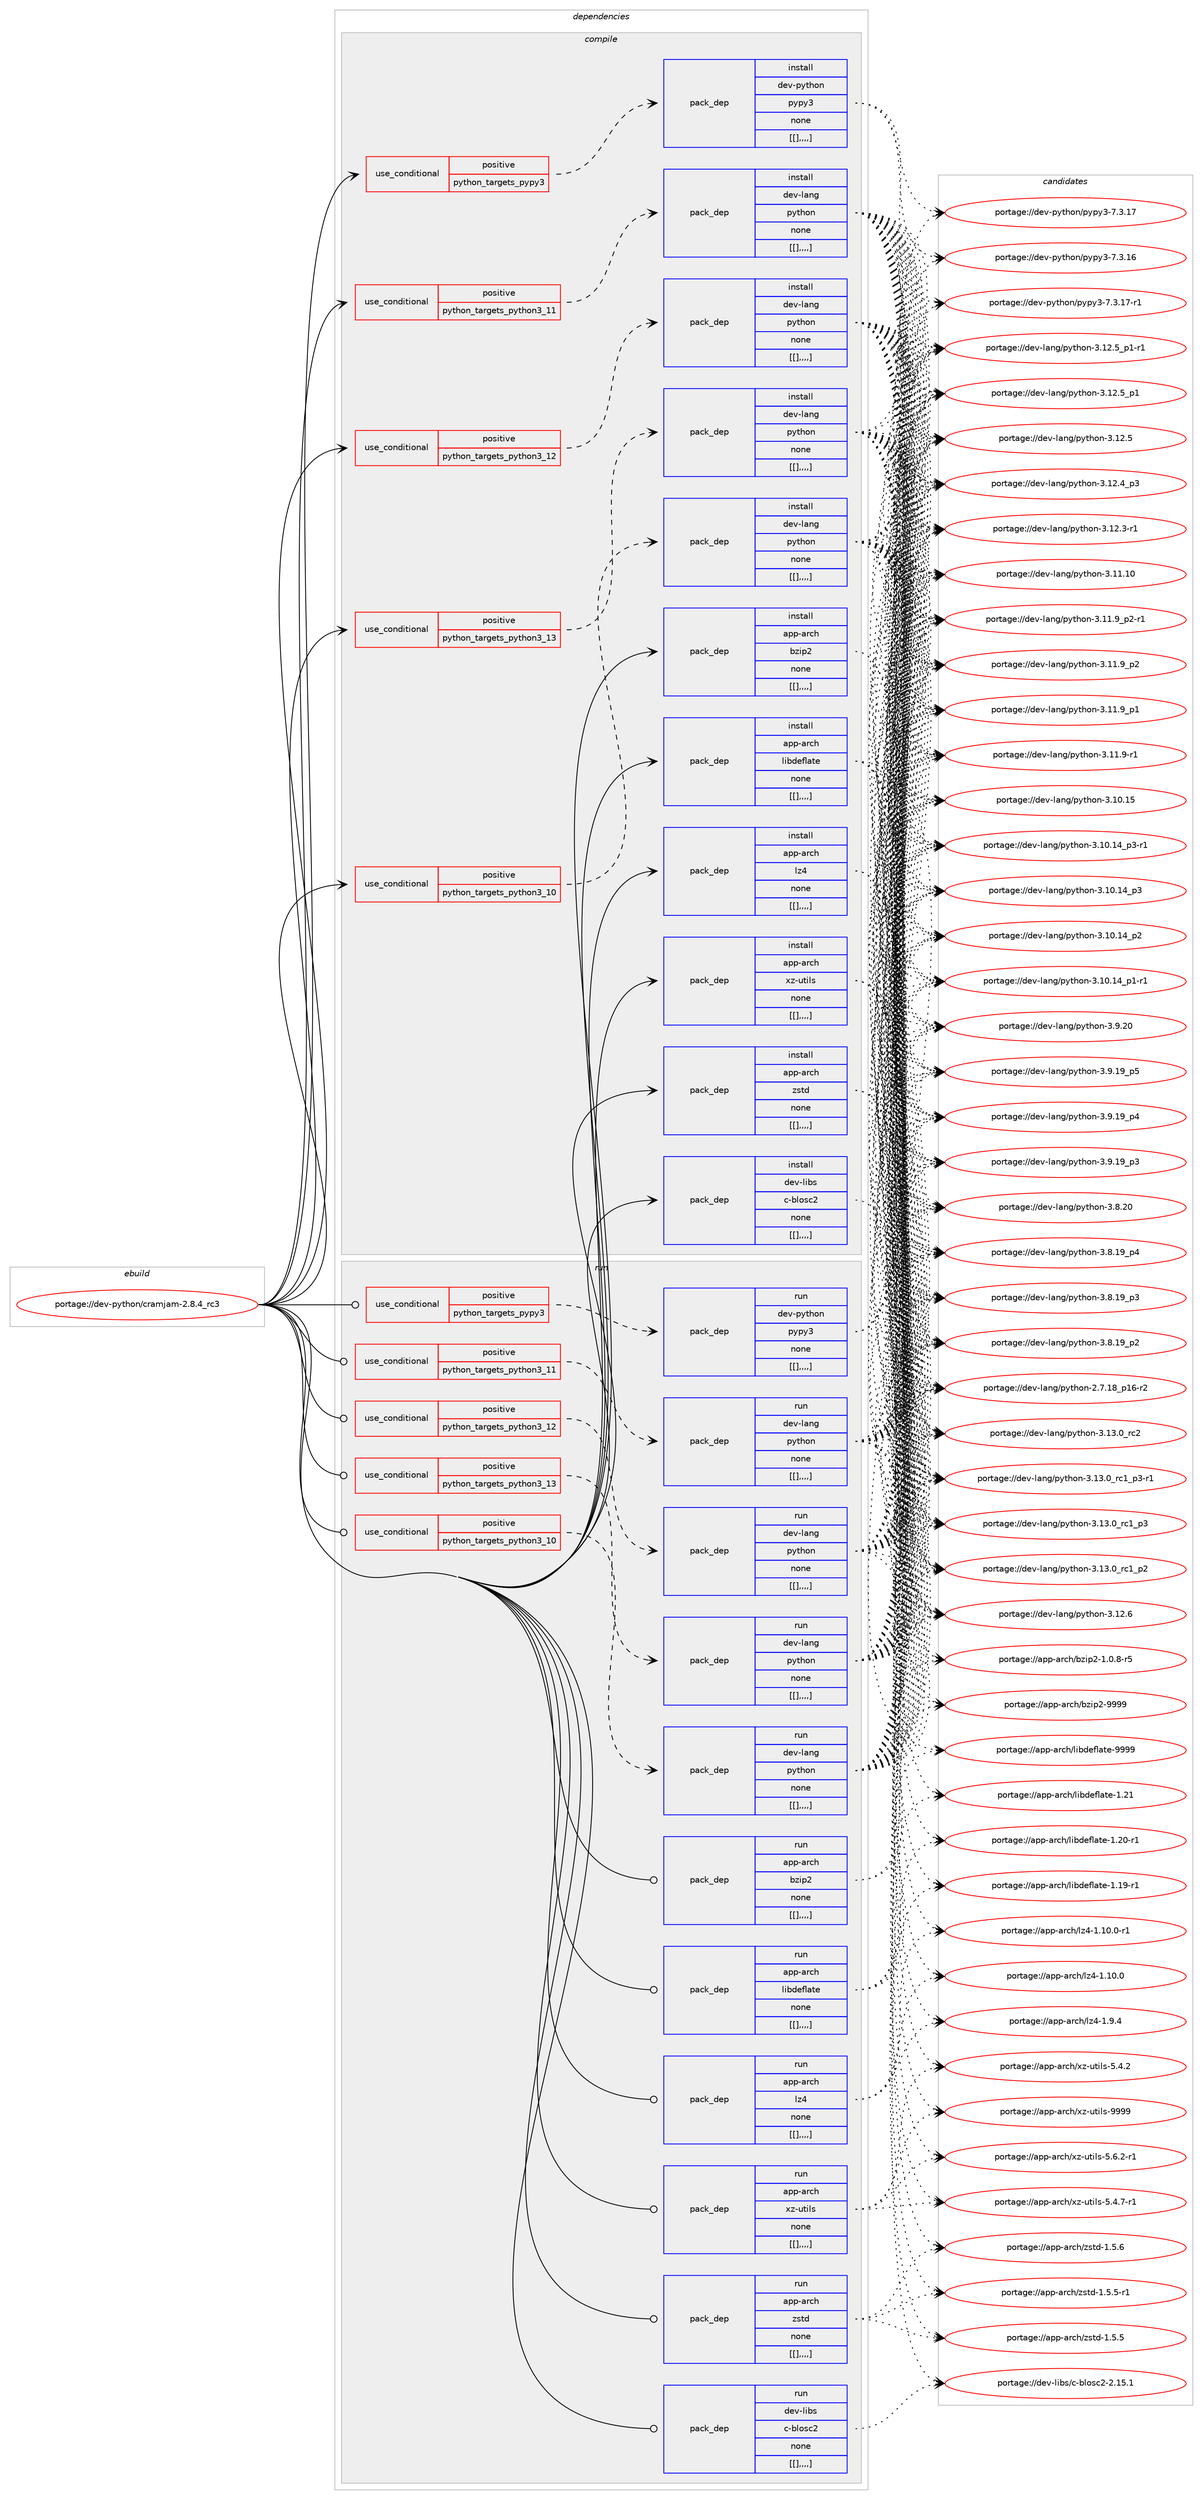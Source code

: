 digraph prolog {

# *************
# Graph options
# *************

newrank=true;
concentrate=true;
compound=true;
graph [rankdir=LR,fontname=Helvetica,fontsize=10,ranksep=1.5];#, ranksep=2.5, nodesep=0.2];
edge  [arrowhead=vee];
node  [fontname=Helvetica,fontsize=10];

# **********
# The ebuild
# **********

subgraph cluster_leftcol {
color=gray;
label=<<i>ebuild</i>>;
id [label="portage://dev-python/cramjam-2.8.4_rc3", color=red, width=4, href="../dev-python/cramjam-2.8.4_rc3.svg"];
}

# ****************
# The dependencies
# ****************

subgraph cluster_midcol {
color=gray;
label=<<i>dependencies</i>>;
subgraph cluster_compile {
fillcolor="#eeeeee";
style=filled;
label=<<i>compile</i>>;
subgraph cond32503 {
dependency145236 [label=<<TABLE BORDER="0" CELLBORDER="1" CELLSPACING="0" CELLPADDING="4"><TR><TD ROWSPAN="3" CELLPADDING="10">use_conditional</TD></TR><TR><TD>positive</TD></TR><TR><TD>python_targets_pypy3</TD></TR></TABLE>>, shape=none, color=red];
subgraph pack111517 {
dependency145237 [label=<<TABLE BORDER="0" CELLBORDER="1" CELLSPACING="0" CELLPADDING="4" WIDTH="220"><TR><TD ROWSPAN="6" CELLPADDING="30">pack_dep</TD></TR><TR><TD WIDTH="110">install</TD></TR><TR><TD>dev-python</TD></TR><TR><TD>pypy3</TD></TR><TR><TD>none</TD></TR><TR><TD>[[],,,,]</TD></TR></TABLE>>, shape=none, color=blue];
}
dependency145236:e -> dependency145237:w [weight=20,style="dashed",arrowhead="vee"];
}
id:e -> dependency145236:w [weight=20,style="solid",arrowhead="vee"];
subgraph cond32504 {
dependency145238 [label=<<TABLE BORDER="0" CELLBORDER="1" CELLSPACING="0" CELLPADDING="4"><TR><TD ROWSPAN="3" CELLPADDING="10">use_conditional</TD></TR><TR><TD>positive</TD></TR><TR><TD>python_targets_python3_10</TD></TR></TABLE>>, shape=none, color=red];
subgraph pack111518 {
dependency145239 [label=<<TABLE BORDER="0" CELLBORDER="1" CELLSPACING="0" CELLPADDING="4" WIDTH="220"><TR><TD ROWSPAN="6" CELLPADDING="30">pack_dep</TD></TR><TR><TD WIDTH="110">install</TD></TR><TR><TD>dev-lang</TD></TR><TR><TD>python</TD></TR><TR><TD>none</TD></TR><TR><TD>[[],,,,]</TD></TR></TABLE>>, shape=none, color=blue];
}
dependency145238:e -> dependency145239:w [weight=20,style="dashed",arrowhead="vee"];
}
id:e -> dependency145238:w [weight=20,style="solid",arrowhead="vee"];
subgraph cond32505 {
dependency145240 [label=<<TABLE BORDER="0" CELLBORDER="1" CELLSPACING="0" CELLPADDING="4"><TR><TD ROWSPAN="3" CELLPADDING="10">use_conditional</TD></TR><TR><TD>positive</TD></TR><TR><TD>python_targets_python3_11</TD></TR></TABLE>>, shape=none, color=red];
subgraph pack111519 {
dependency145241 [label=<<TABLE BORDER="0" CELLBORDER="1" CELLSPACING="0" CELLPADDING="4" WIDTH="220"><TR><TD ROWSPAN="6" CELLPADDING="30">pack_dep</TD></TR><TR><TD WIDTH="110">install</TD></TR><TR><TD>dev-lang</TD></TR><TR><TD>python</TD></TR><TR><TD>none</TD></TR><TR><TD>[[],,,,]</TD></TR></TABLE>>, shape=none, color=blue];
}
dependency145240:e -> dependency145241:w [weight=20,style="dashed",arrowhead="vee"];
}
id:e -> dependency145240:w [weight=20,style="solid",arrowhead="vee"];
subgraph cond32506 {
dependency145242 [label=<<TABLE BORDER="0" CELLBORDER="1" CELLSPACING="0" CELLPADDING="4"><TR><TD ROWSPAN="3" CELLPADDING="10">use_conditional</TD></TR><TR><TD>positive</TD></TR><TR><TD>python_targets_python3_12</TD></TR></TABLE>>, shape=none, color=red];
subgraph pack111520 {
dependency145243 [label=<<TABLE BORDER="0" CELLBORDER="1" CELLSPACING="0" CELLPADDING="4" WIDTH="220"><TR><TD ROWSPAN="6" CELLPADDING="30">pack_dep</TD></TR><TR><TD WIDTH="110">install</TD></TR><TR><TD>dev-lang</TD></TR><TR><TD>python</TD></TR><TR><TD>none</TD></TR><TR><TD>[[],,,,]</TD></TR></TABLE>>, shape=none, color=blue];
}
dependency145242:e -> dependency145243:w [weight=20,style="dashed",arrowhead="vee"];
}
id:e -> dependency145242:w [weight=20,style="solid",arrowhead="vee"];
subgraph cond32507 {
dependency145244 [label=<<TABLE BORDER="0" CELLBORDER="1" CELLSPACING="0" CELLPADDING="4"><TR><TD ROWSPAN="3" CELLPADDING="10">use_conditional</TD></TR><TR><TD>positive</TD></TR><TR><TD>python_targets_python3_13</TD></TR></TABLE>>, shape=none, color=red];
subgraph pack111521 {
dependency145245 [label=<<TABLE BORDER="0" CELLBORDER="1" CELLSPACING="0" CELLPADDING="4" WIDTH="220"><TR><TD ROWSPAN="6" CELLPADDING="30">pack_dep</TD></TR><TR><TD WIDTH="110">install</TD></TR><TR><TD>dev-lang</TD></TR><TR><TD>python</TD></TR><TR><TD>none</TD></TR><TR><TD>[[],,,,]</TD></TR></TABLE>>, shape=none, color=blue];
}
dependency145244:e -> dependency145245:w [weight=20,style="dashed",arrowhead="vee"];
}
id:e -> dependency145244:w [weight=20,style="solid",arrowhead="vee"];
subgraph pack111522 {
dependency145246 [label=<<TABLE BORDER="0" CELLBORDER="1" CELLSPACING="0" CELLPADDING="4" WIDTH="220"><TR><TD ROWSPAN="6" CELLPADDING="30">pack_dep</TD></TR><TR><TD WIDTH="110">install</TD></TR><TR><TD>app-arch</TD></TR><TR><TD>bzip2</TD></TR><TR><TD>none</TD></TR><TR><TD>[[],,,,]</TD></TR></TABLE>>, shape=none, color=blue];
}
id:e -> dependency145246:w [weight=20,style="solid",arrowhead="vee"];
subgraph pack111523 {
dependency145247 [label=<<TABLE BORDER="0" CELLBORDER="1" CELLSPACING="0" CELLPADDING="4" WIDTH="220"><TR><TD ROWSPAN="6" CELLPADDING="30">pack_dep</TD></TR><TR><TD WIDTH="110">install</TD></TR><TR><TD>app-arch</TD></TR><TR><TD>libdeflate</TD></TR><TR><TD>none</TD></TR><TR><TD>[[],,,,]</TD></TR></TABLE>>, shape=none, color=blue];
}
id:e -> dependency145247:w [weight=20,style="solid",arrowhead="vee"];
subgraph pack111524 {
dependency145248 [label=<<TABLE BORDER="0" CELLBORDER="1" CELLSPACING="0" CELLPADDING="4" WIDTH="220"><TR><TD ROWSPAN="6" CELLPADDING="30">pack_dep</TD></TR><TR><TD WIDTH="110">install</TD></TR><TR><TD>app-arch</TD></TR><TR><TD>lz4</TD></TR><TR><TD>none</TD></TR><TR><TD>[[],,,,]</TD></TR></TABLE>>, shape=none, color=blue];
}
id:e -> dependency145248:w [weight=20,style="solid",arrowhead="vee"];
subgraph pack111525 {
dependency145249 [label=<<TABLE BORDER="0" CELLBORDER="1" CELLSPACING="0" CELLPADDING="4" WIDTH="220"><TR><TD ROWSPAN="6" CELLPADDING="30">pack_dep</TD></TR><TR><TD WIDTH="110">install</TD></TR><TR><TD>app-arch</TD></TR><TR><TD>xz-utils</TD></TR><TR><TD>none</TD></TR><TR><TD>[[],,,,]</TD></TR></TABLE>>, shape=none, color=blue];
}
id:e -> dependency145249:w [weight=20,style="solid",arrowhead="vee"];
subgraph pack111526 {
dependency145250 [label=<<TABLE BORDER="0" CELLBORDER="1" CELLSPACING="0" CELLPADDING="4" WIDTH="220"><TR><TD ROWSPAN="6" CELLPADDING="30">pack_dep</TD></TR><TR><TD WIDTH="110">install</TD></TR><TR><TD>app-arch</TD></TR><TR><TD>zstd</TD></TR><TR><TD>none</TD></TR><TR><TD>[[],,,,]</TD></TR></TABLE>>, shape=none, color=blue];
}
id:e -> dependency145250:w [weight=20,style="solid",arrowhead="vee"];
subgraph pack111527 {
dependency145251 [label=<<TABLE BORDER="0" CELLBORDER="1" CELLSPACING="0" CELLPADDING="4" WIDTH="220"><TR><TD ROWSPAN="6" CELLPADDING="30">pack_dep</TD></TR><TR><TD WIDTH="110">install</TD></TR><TR><TD>dev-libs</TD></TR><TR><TD>c-blosc2</TD></TR><TR><TD>none</TD></TR><TR><TD>[[],,,,]</TD></TR></TABLE>>, shape=none, color=blue];
}
id:e -> dependency145251:w [weight=20,style="solid",arrowhead="vee"];
}
subgraph cluster_compileandrun {
fillcolor="#eeeeee";
style=filled;
label=<<i>compile and run</i>>;
}
subgraph cluster_run {
fillcolor="#eeeeee";
style=filled;
label=<<i>run</i>>;
subgraph cond32508 {
dependency145252 [label=<<TABLE BORDER="0" CELLBORDER="1" CELLSPACING="0" CELLPADDING="4"><TR><TD ROWSPAN="3" CELLPADDING="10">use_conditional</TD></TR><TR><TD>positive</TD></TR><TR><TD>python_targets_pypy3</TD></TR></TABLE>>, shape=none, color=red];
subgraph pack111528 {
dependency145253 [label=<<TABLE BORDER="0" CELLBORDER="1" CELLSPACING="0" CELLPADDING="4" WIDTH="220"><TR><TD ROWSPAN="6" CELLPADDING="30">pack_dep</TD></TR><TR><TD WIDTH="110">run</TD></TR><TR><TD>dev-python</TD></TR><TR><TD>pypy3</TD></TR><TR><TD>none</TD></TR><TR><TD>[[],,,,]</TD></TR></TABLE>>, shape=none, color=blue];
}
dependency145252:e -> dependency145253:w [weight=20,style="dashed",arrowhead="vee"];
}
id:e -> dependency145252:w [weight=20,style="solid",arrowhead="odot"];
subgraph cond32509 {
dependency145254 [label=<<TABLE BORDER="0" CELLBORDER="1" CELLSPACING="0" CELLPADDING="4"><TR><TD ROWSPAN="3" CELLPADDING="10">use_conditional</TD></TR><TR><TD>positive</TD></TR><TR><TD>python_targets_python3_10</TD></TR></TABLE>>, shape=none, color=red];
subgraph pack111529 {
dependency145255 [label=<<TABLE BORDER="0" CELLBORDER="1" CELLSPACING="0" CELLPADDING="4" WIDTH="220"><TR><TD ROWSPAN="6" CELLPADDING="30">pack_dep</TD></TR><TR><TD WIDTH="110">run</TD></TR><TR><TD>dev-lang</TD></TR><TR><TD>python</TD></TR><TR><TD>none</TD></TR><TR><TD>[[],,,,]</TD></TR></TABLE>>, shape=none, color=blue];
}
dependency145254:e -> dependency145255:w [weight=20,style="dashed",arrowhead="vee"];
}
id:e -> dependency145254:w [weight=20,style="solid",arrowhead="odot"];
subgraph cond32510 {
dependency145256 [label=<<TABLE BORDER="0" CELLBORDER="1" CELLSPACING="0" CELLPADDING="4"><TR><TD ROWSPAN="3" CELLPADDING="10">use_conditional</TD></TR><TR><TD>positive</TD></TR><TR><TD>python_targets_python3_11</TD></TR></TABLE>>, shape=none, color=red];
subgraph pack111530 {
dependency145257 [label=<<TABLE BORDER="0" CELLBORDER="1" CELLSPACING="0" CELLPADDING="4" WIDTH="220"><TR><TD ROWSPAN="6" CELLPADDING="30">pack_dep</TD></TR><TR><TD WIDTH="110">run</TD></TR><TR><TD>dev-lang</TD></TR><TR><TD>python</TD></TR><TR><TD>none</TD></TR><TR><TD>[[],,,,]</TD></TR></TABLE>>, shape=none, color=blue];
}
dependency145256:e -> dependency145257:w [weight=20,style="dashed",arrowhead="vee"];
}
id:e -> dependency145256:w [weight=20,style="solid",arrowhead="odot"];
subgraph cond32511 {
dependency145258 [label=<<TABLE BORDER="0" CELLBORDER="1" CELLSPACING="0" CELLPADDING="4"><TR><TD ROWSPAN="3" CELLPADDING="10">use_conditional</TD></TR><TR><TD>positive</TD></TR><TR><TD>python_targets_python3_12</TD></TR></TABLE>>, shape=none, color=red];
subgraph pack111531 {
dependency145259 [label=<<TABLE BORDER="0" CELLBORDER="1" CELLSPACING="0" CELLPADDING="4" WIDTH="220"><TR><TD ROWSPAN="6" CELLPADDING="30">pack_dep</TD></TR><TR><TD WIDTH="110">run</TD></TR><TR><TD>dev-lang</TD></TR><TR><TD>python</TD></TR><TR><TD>none</TD></TR><TR><TD>[[],,,,]</TD></TR></TABLE>>, shape=none, color=blue];
}
dependency145258:e -> dependency145259:w [weight=20,style="dashed",arrowhead="vee"];
}
id:e -> dependency145258:w [weight=20,style="solid",arrowhead="odot"];
subgraph cond32512 {
dependency145260 [label=<<TABLE BORDER="0" CELLBORDER="1" CELLSPACING="0" CELLPADDING="4"><TR><TD ROWSPAN="3" CELLPADDING="10">use_conditional</TD></TR><TR><TD>positive</TD></TR><TR><TD>python_targets_python3_13</TD></TR></TABLE>>, shape=none, color=red];
subgraph pack111532 {
dependency145261 [label=<<TABLE BORDER="0" CELLBORDER="1" CELLSPACING="0" CELLPADDING="4" WIDTH="220"><TR><TD ROWSPAN="6" CELLPADDING="30">pack_dep</TD></TR><TR><TD WIDTH="110">run</TD></TR><TR><TD>dev-lang</TD></TR><TR><TD>python</TD></TR><TR><TD>none</TD></TR><TR><TD>[[],,,,]</TD></TR></TABLE>>, shape=none, color=blue];
}
dependency145260:e -> dependency145261:w [weight=20,style="dashed",arrowhead="vee"];
}
id:e -> dependency145260:w [weight=20,style="solid",arrowhead="odot"];
subgraph pack111533 {
dependency145262 [label=<<TABLE BORDER="0" CELLBORDER="1" CELLSPACING="0" CELLPADDING="4" WIDTH="220"><TR><TD ROWSPAN="6" CELLPADDING="30">pack_dep</TD></TR><TR><TD WIDTH="110">run</TD></TR><TR><TD>app-arch</TD></TR><TR><TD>bzip2</TD></TR><TR><TD>none</TD></TR><TR><TD>[[],,,,]</TD></TR></TABLE>>, shape=none, color=blue];
}
id:e -> dependency145262:w [weight=20,style="solid",arrowhead="odot"];
subgraph pack111534 {
dependency145263 [label=<<TABLE BORDER="0" CELLBORDER="1" CELLSPACING="0" CELLPADDING="4" WIDTH="220"><TR><TD ROWSPAN="6" CELLPADDING="30">pack_dep</TD></TR><TR><TD WIDTH="110">run</TD></TR><TR><TD>app-arch</TD></TR><TR><TD>libdeflate</TD></TR><TR><TD>none</TD></TR><TR><TD>[[],,,,]</TD></TR></TABLE>>, shape=none, color=blue];
}
id:e -> dependency145263:w [weight=20,style="solid",arrowhead="odot"];
subgraph pack111535 {
dependency145264 [label=<<TABLE BORDER="0" CELLBORDER="1" CELLSPACING="0" CELLPADDING="4" WIDTH="220"><TR><TD ROWSPAN="6" CELLPADDING="30">pack_dep</TD></TR><TR><TD WIDTH="110">run</TD></TR><TR><TD>app-arch</TD></TR><TR><TD>lz4</TD></TR><TR><TD>none</TD></TR><TR><TD>[[],,,,]</TD></TR></TABLE>>, shape=none, color=blue];
}
id:e -> dependency145264:w [weight=20,style="solid",arrowhead="odot"];
subgraph pack111536 {
dependency145265 [label=<<TABLE BORDER="0" CELLBORDER="1" CELLSPACING="0" CELLPADDING="4" WIDTH="220"><TR><TD ROWSPAN="6" CELLPADDING="30">pack_dep</TD></TR><TR><TD WIDTH="110">run</TD></TR><TR><TD>app-arch</TD></TR><TR><TD>xz-utils</TD></TR><TR><TD>none</TD></TR><TR><TD>[[],,,,]</TD></TR></TABLE>>, shape=none, color=blue];
}
id:e -> dependency145265:w [weight=20,style="solid",arrowhead="odot"];
subgraph pack111537 {
dependency145266 [label=<<TABLE BORDER="0" CELLBORDER="1" CELLSPACING="0" CELLPADDING="4" WIDTH="220"><TR><TD ROWSPAN="6" CELLPADDING="30">pack_dep</TD></TR><TR><TD WIDTH="110">run</TD></TR><TR><TD>app-arch</TD></TR><TR><TD>zstd</TD></TR><TR><TD>none</TD></TR><TR><TD>[[],,,,]</TD></TR></TABLE>>, shape=none, color=blue];
}
id:e -> dependency145266:w [weight=20,style="solid",arrowhead="odot"];
subgraph pack111538 {
dependency145267 [label=<<TABLE BORDER="0" CELLBORDER="1" CELLSPACING="0" CELLPADDING="4" WIDTH="220"><TR><TD ROWSPAN="6" CELLPADDING="30">pack_dep</TD></TR><TR><TD WIDTH="110">run</TD></TR><TR><TD>dev-libs</TD></TR><TR><TD>c-blosc2</TD></TR><TR><TD>none</TD></TR><TR><TD>[[],,,,]</TD></TR></TABLE>>, shape=none, color=blue];
}
id:e -> dependency145267:w [weight=20,style="solid",arrowhead="odot"];
}
}

# **************
# The candidates
# **************

subgraph cluster_choices {
rank=same;
color=gray;
label=<<i>candidates</i>>;

subgraph choice111517 {
color=black;
nodesep=1;
choice100101118451121211161041111104711212111212151455546514649554511449 [label="portage://dev-python/pypy3-7.3.17-r1", color=red, width=4,href="../dev-python/pypy3-7.3.17-r1.svg"];
choice10010111845112121116104111110471121211121215145554651464955 [label="portage://dev-python/pypy3-7.3.17", color=red, width=4,href="../dev-python/pypy3-7.3.17.svg"];
choice10010111845112121116104111110471121211121215145554651464954 [label="portage://dev-python/pypy3-7.3.16", color=red, width=4,href="../dev-python/pypy3-7.3.16.svg"];
dependency145237:e -> choice100101118451121211161041111104711212111212151455546514649554511449:w [style=dotted,weight="100"];
dependency145237:e -> choice10010111845112121116104111110471121211121215145554651464955:w [style=dotted,weight="100"];
dependency145237:e -> choice10010111845112121116104111110471121211121215145554651464954:w [style=dotted,weight="100"];
}
subgraph choice111518 {
color=black;
nodesep=1;
choice10010111845108971101034711212111610411111045514649514648951149950 [label="portage://dev-lang/python-3.13.0_rc2", color=red, width=4,href="../dev-lang/python-3.13.0_rc2.svg"];
choice1001011184510897110103471121211161041111104551464951464895114994995112514511449 [label="portage://dev-lang/python-3.13.0_rc1_p3-r1", color=red, width=4,href="../dev-lang/python-3.13.0_rc1_p3-r1.svg"];
choice100101118451089711010347112121116104111110455146495146489511499499511251 [label="portage://dev-lang/python-3.13.0_rc1_p3", color=red, width=4,href="../dev-lang/python-3.13.0_rc1_p3.svg"];
choice100101118451089711010347112121116104111110455146495146489511499499511250 [label="portage://dev-lang/python-3.13.0_rc1_p2", color=red, width=4,href="../dev-lang/python-3.13.0_rc1_p2.svg"];
choice10010111845108971101034711212111610411111045514649504654 [label="portage://dev-lang/python-3.12.6", color=red, width=4,href="../dev-lang/python-3.12.6.svg"];
choice1001011184510897110103471121211161041111104551464950465395112494511449 [label="portage://dev-lang/python-3.12.5_p1-r1", color=red, width=4,href="../dev-lang/python-3.12.5_p1-r1.svg"];
choice100101118451089711010347112121116104111110455146495046539511249 [label="portage://dev-lang/python-3.12.5_p1", color=red, width=4,href="../dev-lang/python-3.12.5_p1.svg"];
choice10010111845108971101034711212111610411111045514649504653 [label="portage://dev-lang/python-3.12.5", color=red, width=4,href="../dev-lang/python-3.12.5.svg"];
choice100101118451089711010347112121116104111110455146495046529511251 [label="portage://dev-lang/python-3.12.4_p3", color=red, width=4,href="../dev-lang/python-3.12.4_p3.svg"];
choice100101118451089711010347112121116104111110455146495046514511449 [label="portage://dev-lang/python-3.12.3-r1", color=red, width=4,href="../dev-lang/python-3.12.3-r1.svg"];
choice1001011184510897110103471121211161041111104551464949464948 [label="portage://dev-lang/python-3.11.10", color=red, width=4,href="../dev-lang/python-3.11.10.svg"];
choice1001011184510897110103471121211161041111104551464949465795112504511449 [label="portage://dev-lang/python-3.11.9_p2-r1", color=red, width=4,href="../dev-lang/python-3.11.9_p2-r1.svg"];
choice100101118451089711010347112121116104111110455146494946579511250 [label="portage://dev-lang/python-3.11.9_p2", color=red, width=4,href="../dev-lang/python-3.11.9_p2.svg"];
choice100101118451089711010347112121116104111110455146494946579511249 [label="portage://dev-lang/python-3.11.9_p1", color=red, width=4,href="../dev-lang/python-3.11.9_p1.svg"];
choice100101118451089711010347112121116104111110455146494946574511449 [label="portage://dev-lang/python-3.11.9-r1", color=red, width=4,href="../dev-lang/python-3.11.9-r1.svg"];
choice1001011184510897110103471121211161041111104551464948464953 [label="portage://dev-lang/python-3.10.15", color=red, width=4,href="../dev-lang/python-3.10.15.svg"];
choice100101118451089711010347112121116104111110455146494846495295112514511449 [label="portage://dev-lang/python-3.10.14_p3-r1", color=red, width=4,href="../dev-lang/python-3.10.14_p3-r1.svg"];
choice10010111845108971101034711212111610411111045514649484649529511251 [label="portage://dev-lang/python-3.10.14_p3", color=red, width=4,href="../dev-lang/python-3.10.14_p3.svg"];
choice10010111845108971101034711212111610411111045514649484649529511250 [label="portage://dev-lang/python-3.10.14_p2", color=red, width=4,href="../dev-lang/python-3.10.14_p2.svg"];
choice100101118451089711010347112121116104111110455146494846495295112494511449 [label="portage://dev-lang/python-3.10.14_p1-r1", color=red, width=4,href="../dev-lang/python-3.10.14_p1-r1.svg"];
choice10010111845108971101034711212111610411111045514657465048 [label="portage://dev-lang/python-3.9.20", color=red, width=4,href="../dev-lang/python-3.9.20.svg"];
choice100101118451089711010347112121116104111110455146574649579511253 [label="portage://dev-lang/python-3.9.19_p5", color=red, width=4,href="../dev-lang/python-3.9.19_p5.svg"];
choice100101118451089711010347112121116104111110455146574649579511252 [label="portage://dev-lang/python-3.9.19_p4", color=red, width=4,href="../dev-lang/python-3.9.19_p4.svg"];
choice100101118451089711010347112121116104111110455146574649579511251 [label="portage://dev-lang/python-3.9.19_p3", color=red, width=4,href="../dev-lang/python-3.9.19_p3.svg"];
choice10010111845108971101034711212111610411111045514656465048 [label="portage://dev-lang/python-3.8.20", color=red, width=4,href="../dev-lang/python-3.8.20.svg"];
choice100101118451089711010347112121116104111110455146564649579511252 [label="portage://dev-lang/python-3.8.19_p4", color=red, width=4,href="../dev-lang/python-3.8.19_p4.svg"];
choice100101118451089711010347112121116104111110455146564649579511251 [label="portage://dev-lang/python-3.8.19_p3", color=red, width=4,href="../dev-lang/python-3.8.19_p3.svg"];
choice100101118451089711010347112121116104111110455146564649579511250 [label="portage://dev-lang/python-3.8.19_p2", color=red, width=4,href="../dev-lang/python-3.8.19_p2.svg"];
choice100101118451089711010347112121116104111110455046554649569511249544511450 [label="portage://dev-lang/python-2.7.18_p16-r2", color=red, width=4,href="../dev-lang/python-2.7.18_p16-r2.svg"];
dependency145239:e -> choice10010111845108971101034711212111610411111045514649514648951149950:w [style=dotted,weight="100"];
dependency145239:e -> choice1001011184510897110103471121211161041111104551464951464895114994995112514511449:w [style=dotted,weight="100"];
dependency145239:e -> choice100101118451089711010347112121116104111110455146495146489511499499511251:w [style=dotted,weight="100"];
dependency145239:e -> choice100101118451089711010347112121116104111110455146495146489511499499511250:w [style=dotted,weight="100"];
dependency145239:e -> choice10010111845108971101034711212111610411111045514649504654:w [style=dotted,weight="100"];
dependency145239:e -> choice1001011184510897110103471121211161041111104551464950465395112494511449:w [style=dotted,weight="100"];
dependency145239:e -> choice100101118451089711010347112121116104111110455146495046539511249:w [style=dotted,weight="100"];
dependency145239:e -> choice10010111845108971101034711212111610411111045514649504653:w [style=dotted,weight="100"];
dependency145239:e -> choice100101118451089711010347112121116104111110455146495046529511251:w [style=dotted,weight="100"];
dependency145239:e -> choice100101118451089711010347112121116104111110455146495046514511449:w [style=dotted,weight="100"];
dependency145239:e -> choice1001011184510897110103471121211161041111104551464949464948:w [style=dotted,weight="100"];
dependency145239:e -> choice1001011184510897110103471121211161041111104551464949465795112504511449:w [style=dotted,weight="100"];
dependency145239:e -> choice100101118451089711010347112121116104111110455146494946579511250:w [style=dotted,weight="100"];
dependency145239:e -> choice100101118451089711010347112121116104111110455146494946579511249:w [style=dotted,weight="100"];
dependency145239:e -> choice100101118451089711010347112121116104111110455146494946574511449:w [style=dotted,weight="100"];
dependency145239:e -> choice1001011184510897110103471121211161041111104551464948464953:w [style=dotted,weight="100"];
dependency145239:e -> choice100101118451089711010347112121116104111110455146494846495295112514511449:w [style=dotted,weight="100"];
dependency145239:e -> choice10010111845108971101034711212111610411111045514649484649529511251:w [style=dotted,weight="100"];
dependency145239:e -> choice10010111845108971101034711212111610411111045514649484649529511250:w [style=dotted,weight="100"];
dependency145239:e -> choice100101118451089711010347112121116104111110455146494846495295112494511449:w [style=dotted,weight="100"];
dependency145239:e -> choice10010111845108971101034711212111610411111045514657465048:w [style=dotted,weight="100"];
dependency145239:e -> choice100101118451089711010347112121116104111110455146574649579511253:w [style=dotted,weight="100"];
dependency145239:e -> choice100101118451089711010347112121116104111110455146574649579511252:w [style=dotted,weight="100"];
dependency145239:e -> choice100101118451089711010347112121116104111110455146574649579511251:w [style=dotted,weight="100"];
dependency145239:e -> choice10010111845108971101034711212111610411111045514656465048:w [style=dotted,weight="100"];
dependency145239:e -> choice100101118451089711010347112121116104111110455146564649579511252:w [style=dotted,weight="100"];
dependency145239:e -> choice100101118451089711010347112121116104111110455146564649579511251:w [style=dotted,weight="100"];
dependency145239:e -> choice100101118451089711010347112121116104111110455146564649579511250:w [style=dotted,weight="100"];
dependency145239:e -> choice100101118451089711010347112121116104111110455046554649569511249544511450:w [style=dotted,weight="100"];
}
subgraph choice111519 {
color=black;
nodesep=1;
choice10010111845108971101034711212111610411111045514649514648951149950 [label="portage://dev-lang/python-3.13.0_rc2", color=red, width=4,href="../dev-lang/python-3.13.0_rc2.svg"];
choice1001011184510897110103471121211161041111104551464951464895114994995112514511449 [label="portage://dev-lang/python-3.13.0_rc1_p3-r1", color=red, width=4,href="../dev-lang/python-3.13.0_rc1_p3-r1.svg"];
choice100101118451089711010347112121116104111110455146495146489511499499511251 [label="portage://dev-lang/python-3.13.0_rc1_p3", color=red, width=4,href="../dev-lang/python-3.13.0_rc1_p3.svg"];
choice100101118451089711010347112121116104111110455146495146489511499499511250 [label="portage://dev-lang/python-3.13.0_rc1_p2", color=red, width=4,href="../dev-lang/python-3.13.0_rc1_p2.svg"];
choice10010111845108971101034711212111610411111045514649504654 [label="portage://dev-lang/python-3.12.6", color=red, width=4,href="../dev-lang/python-3.12.6.svg"];
choice1001011184510897110103471121211161041111104551464950465395112494511449 [label="portage://dev-lang/python-3.12.5_p1-r1", color=red, width=4,href="../dev-lang/python-3.12.5_p1-r1.svg"];
choice100101118451089711010347112121116104111110455146495046539511249 [label="portage://dev-lang/python-3.12.5_p1", color=red, width=4,href="../dev-lang/python-3.12.5_p1.svg"];
choice10010111845108971101034711212111610411111045514649504653 [label="portage://dev-lang/python-3.12.5", color=red, width=4,href="../dev-lang/python-3.12.5.svg"];
choice100101118451089711010347112121116104111110455146495046529511251 [label="portage://dev-lang/python-3.12.4_p3", color=red, width=4,href="../dev-lang/python-3.12.4_p3.svg"];
choice100101118451089711010347112121116104111110455146495046514511449 [label="portage://dev-lang/python-3.12.3-r1", color=red, width=4,href="../dev-lang/python-3.12.3-r1.svg"];
choice1001011184510897110103471121211161041111104551464949464948 [label="portage://dev-lang/python-3.11.10", color=red, width=4,href="../dev-lang/python-3.11.10.svg"];
choice1001011184510897110103471121211161041111104551464949465795112504511449 [label="portage://dev-lang/python-3.11.9_p2-r1", color=red, width=4,href="../dev-lang/python-3.11.9_p2-r1.svg"];
choice100101118451089711010347112121116104111110455146494946579511250 [label="portage://dev-lang/python-3.11.9_p2", color=red, width=4,href="../dev-lang/python-3.11.9_p2.svg"];
choice100101118451089711010347112121116104111110455146494946579511249 [label="portage://dev-lang/python-3.11.9_p1", color=red, width=4,href="../dev-lang/python-3.11.9_p1.svg"];
choice100101118451089711010347112121116104111110455146494946574511449 [label="portage://dev-lang/python-3.11.9-r1", color=red, width=4,href="../dev-lang/python-3.11.9-r1.svg"];
choice1001011184510897110103471121211161041111104551464948464953 [label="portage://dev-lang/python-3.10.15", color=red, width=4,href="../dev-lang/python-3.10.15.svg"];
choice100101118451089711010347112121116104111110455146494846495295112514511449 [label="portage://dev-lang/python-3.10.14_p3-r1", color=red, width=4,href="../dev-lang/python-3.10.14_p3-r1.svg"];
choice10010111845108971101034711212111610411111045514649484649529511251 [label="portage://dev-lang/python-3.10.14_p3", color=red, width=4,href="../dev-lang/python-3.10.14_p3.svg"];
choice10010111845108971101034711212111610411111045514649484649529511250 [label="portage://dev-lang/python-3.10.14_p2", color=red, width=4,href="../dev-lang/python-3.10.14_p2.svg"];
choice100101118451089711010347112121116104111110455146494846495295112494511449 [label="portage://dev-lang/python-3.10.14_p1-r1", color=red, width=4,href="../dev-lang/python-3.10.14_p1-r1.svg"];
choice10010111845108971101034711212111610411111045514657465048 [label="portage://dev-lang/python-3.9.20", color=red, width=4,href="../dev-lang/python-3.9.20.svg"];
choice100101118451089711010347112121116104111110455146574649579511253 [label="portage://dev-lang/python-3.9.19_p5", color=red, width=4,href="../dev-lang/python-3.9.19_p5.svg"];
choice100101118451089711010347112121116104111110455146574649579511252 [label="portage://dev-lang/python-3.9.19_p4", color=red, width=4,href="../dev-lang/python-3.9.19_p4.svg"];
choice100101118451089711010347112121116104111110455146574649579511251 [label="portage://dev-lang/python-3.9.19_p3", color=red, width=4,href="../dev-lang/python-3.9.19_p3.svg"];
choice10010111845108971101034711212111610411111045514656465048 [label="portage://dev-lang/python-3.8.20", color=red, width=4,href="../dev-lang/python-3.8.20.svg"];
choice100101118451089711010347112121116104111110455146564649579511252 [label="portage://dev-lang/python-3.8.19_p4", color=red, width=4,href="../dev-lang/python-3.8.19_p4.svg"];
choice100101118451089711010347112121116104111110455146564649579511251 [label="portage://dev-lang/python-3.8.19_p3", color=red, width=4,href="../dev-lang/python-3.8.19_p3.svg"];
choice100101118451089711010347112121116104111110455146564649579511250 [label="portage://dev-lang/python-3.8.19_p2", color=red, width=4,href="../dev-lang/python-3.8.19_p2.svg"];
choice100101118451089711010347112121116104111110455046554649569511249544511450 [label="portage://dev-lang/python-2.7.18_p16-r2", color=red, width=4,href="../dev-lang/python-2.7.18_p16-r2.svg"];
dependency145241:e -> choice10010111845108971101034711212111610411111045514649514648951149950:w [style=dotted,weight="100"];
dependency145241:e -> choice1001011184510897110103471121211161041111104551464951464895114994995112514511449:w [style=dotted,weight="100"];
dependency145241:e -> choice100101118451089711010347112121116104111110455146495146489511499499511251:w [style=dotted,weight="100"];
dependency145241:e -> choice100101118451089711010347112121116104111110455146495146489511499499511250:w [style=dotted,weight="100"];
dependency145241:e -> choice10010111845108971101034711212111610411111045514649504654:w [style=dotted,weight="100"];
dependency145241:e -> choice1001011184510897110103471121211161041111104551464950465395112494511449:w [style=dotted,weight="100"];
dependency145241:e -> choice100101118451089711010347112121116104111110455146495046539511249:w [style=dotted,weight="100"];
dependency145241:e -> choice10010111845108971101034711212111610411111045514649504653:w [style=dotted,weight="100"];
dependency145241:e -> choice100101118451089711010347112121116104111110455146495046529511251:w [style=dotted,weight="100"];
dependency145241:e -> choice100101118451089711010347112121116104111110455146495046514511449:w [style=dotted,weight="100"];
dependency145241:e -> choice1001011184510897110103471121211161041111104551464949464948:w [style=dotted,weight="100"];
dependency145241:e -> choice1001011184510897110103471121211161041111104551464949465795112504511449:w [style=dotted,weight="100"];
dependency145241:e -> choice100101118451089711010347112121116104111110455146494946579511250:w [style=dotted,weight="100"];
dependency145241:e -> choice100101118451089711010347112121116104111110455146494946579511249:w [style=dotted,weight="100"];
dependency145241:e -> choice100101118451089711010347112121116104111110455146494946574511449:w [style=dotted,weight="100"];
dependency145241:e -> choice1001011184510897110103471121211161041111104551464948464953:w [style=dotted,weight="100"];
dependency145241:e -> choice100101118451089711010347112121116104111110455146494846495295112514511449:w [style=dotted,weight="100"];
dependency145241:e -> choice10010111845108971101034711212111610411111045514649484649529511251:w [style=dotted,weight="100"];
dependency145241:e -> choice10010111845108971101034711212111610411111045514649484649529511250:w [style=dotted,weight="100"];
dependency145241:e -> choice100101118451089711010347112121116104111110455146494846495295112494511449:w [style=dotted,weight="100"];
dependency145241:e -> choice10010111845108971101034711212111610411111045514657465048:w [style=dotted,weight="100"];
dependency145241:e -> choice100101118451089711010347112121116104111110455146574649579511253:w [style=dotted,weight="100"];
dependency145241:e -> choice100101118451089711010347112121116104111110455146574649579511252:w [style=dotted,weight="100"];
dependency145241:e -> choice100101118451089711010347112121116104111110455146574649579511251:w [style=dotted,weight="100"];
dependency145241:e -> choice10010111845108971101034711212111610411111045514656465048:w [style=dotted,weight="100"];
dependency145241:e -> choice100101118451089711010347112121116104111110455146564649579511252:w [style=dotted,weight="100"];
dependency145241:e -> choice100101118451089711010347112121116104111110455146564649579511251:w [style=dotted,weight="100"];
dependency145241:e -> choice100101118451089711010347112121116104111110455146564649579511250:w [style=dotted,weight="100"];
dependency145241:e -> choice100101118451089711010347112121116104111110455046554649569511249544511450:w [style=dotted,weight="100"];
}
subgraph choice111520 {
color=black;
nodesep=1;
choice10010111845108971101034711212111610411111045514649514648951149950 [label="portage://dev-lang/python-3.13.0_rc2", color=red, width=4,href="../dev-lang/python-3.13.0_rc2.svg"];
choice1001011184510897110103471121211161041111104551464951464895114994995112514511449 [label="portage://dev-lang/python-3.13.0_rc1_p3-r1", color=red, width=4,href="../dev-lang/python-3.13.0_rc1_p3-r1.svg"];
choice100101118451089711010347112121116104111110455146495146489511499499511251 [label="portage://dev-lang/python-3.13.0_rc1_p3", color=red, width=4,href="../dev-lang/python-3.13.0_rc1_p3.svg"];
choice100101118451089711010347112121116104111110455146495146489511499499511250 [label="portage://dev-lang/python-3.13.0_rc1_p2", color=red, width=4,href="../dev-lang/python-3.13.0_rc1_p2.svg"];
choice10010111845108971101034711212111610411111045514649504654 [label="portage://dev-lang/python-3.12.6", color=red, width=4,href="../dev-lang/python-3.12.6.svg"];
choice1001011184510897110103471121211161041111104551464950465395112494511449 [label="portage://dev-lang/python-3.12.5_p1-r1", color=red, width=4,href="../dev-lang/python-3.12.5_p1-r1.svg"];
choice100101118451089711010347112121116104111110455146495046539511249 [label="portage://dev-lang/python-3.12.5_p1", color=red, width=4,href="../dev-lang/python-3.12.5_p1.svg"];
choice10010111845108971101034711212111610411111045514649504653 [label="portage://dev-lang/python-3.12.5", color=red, width=4,href="../dev-lang/python-3.12.5.svg"];
choice100101118451089711010347112121116104111110455146495046529511251 [label="portage://dev-lang/python-3.12.4_p3", color=red, width=4,href="../dev-lang/python-3.12.4_p3.svg"];
choice100101118451089711010347112121116104111110455146495046514511449 [label="portage://dev-lang/python-3.12.3-r1", color=red, width=4,href="../dev-lang/python-3.12.3-r1.svg"];
choice1001011184510897110103471121211161041111104551464949464948 [label="portage://dev-lang/python-3.11.10", color=red, width=4,href="../dev-lang/python-3.11.10.svg"];
choice1001011184510897110103471121211161041111104551464949465795112504511449 [label="portage://dev-lang/python-3.11.9_p2-r1", color=red, width=4,href="../dev-lang/python-3.11.9_p2-r1.svg"];
choice100101118451089711010347112121116104111110455146494946579511250 [label="portage://dev-lang/python-3.11.9_p2", color=red, width=4,href="../dev-lang/python-3.11.9_p2.svg"];
choice100101118451089711010347112121116104111110455146494946579511249 [label="portage://dev-lang/python-3.11.9_p1", color=red, width=4,href="../dev-lang/python-3.11.9_p1.svg"];
choice100101118451089711010347112121116104111110455146494946574511449 [label="portage://dev-lang/python-3.11.9-r1", color=red, width=4,href="../dev-lang/python-3.11.9-r1.svg"];
choice1001011184510897110103471121211161041111104551464948464953 [label="portage://dev-lang/python-3.10.15", color=red, width=4,href="../dev-lang/python-3.10.15.svg"];
choice100101118451089711010347112121116104111110455146494846495295112514511449 [label="portage://dev-lang/python-3.10.14_p3-r1", color=red, width=4,href="../dev-lang/python-3.10.14_p3-r1.svg"];
choice10010111845108971101034711212111610411111045514649484649529511251 [label="portage://dev-lang/python-3.10.14_p3", color=red, width=4,href="../dev-lang/python-3.10.14_p3.svg"];
choice10010111845108971101034711212111610411111045514649484649529511250 [label="portage://dev-lang/python-3.10.14_p2", color=red, width=4,href="../dev-lang/python-3.10.14_p2.svg"];
choice100101118451089711010347112121116104111110455146494846495295112494511449 [label="portage://dev-lang/python-3.10.14_p1-r1", color=red, width=4,href="../dev-lang/python-3.10.14_p1-r1.svg"];
choice10010111845108971101034711212111610411111045514657465048 [label="portage://dev-lang/python-3.9.20", color=red, width=4,href="../dev-lang/python-3.9.20.svg"];
choice100101118451089711010347112121116104111110455146574649579511253 [label="portage://dev-lang/python-3.9.19_p5", color=red, width=4,href="../dev-lang/python-3.9.19_p5.svg"];
choice100101118451089711010347112121116104111110455146574649579511252 [label="portage://dev-lang/python-3.9.19_p4", color=red, width=4,href="../dev-lang/python-3.9.19_p4.svg"];
choice100101118451089711010347112121116104111110455146574649579511251 [label="portage://dev-lang/python-3.9.19_p3", color=red, width=4,href="../dev-lang/python-3.9.19_p3.svg"];
choice10010111845108971101034711212111610411111045514656465048 [label="portage://dev-lang/python-3.8.20", color=red, width=4,href="../dev-lang/python-3.8.20.svg"];
choice100101118451089711010347112121116104111110455146564649579511252 [label="portage://dev-lang/python-3.8.19_p4", color=red, width=4,href="../dev-lang/python-3.8.19_p4.svg"];
choice100101118451089711010347112121116104111110455146564649579511251 [label="portage://dev-lang/python-3.8.19_p3", color=red, width=4,href="../dev-lang/python-3.8.19_p3.svg"];
choice100101118451089711010347112121116104111110455146564649579511250 [label="portage://dev-lang/python-3.8.19_p2", color=red, width=4,href="../dev-lang/python-3.8.19_p2.svg"];
choice100101118451089711010347112121116104111110455046554649569511249544511450 [label="portage://dev-lang/python-2.7.18_p16-r2", color=red, width=4,href="../dev-lang/python-2.7.18_p16-r2.svg"];
dependency145243:e -> choice10010111845108971101034711212111610411111045514649514648951149950:w [style=dotted,weight="100"];
dependency145243:e -> choice1001011184510897110103471121211161041111104551464951464895114994995112514511449:w [style=dotted,weight="100"];
dependency145243:e -> choice100101118451089711010347112121116104111110455146495146489511499499511251:w [style=dotted,weight="100"];
dependency145243:e -> choice100101118451089711010347112121116104111110455146495146489511499499511250:w [style=dotted,weight="100"];
dependency145243:e -> choice10010111845108971101034711212111610411111045514649504654:w [style=dotted,weight="100"];
dependency145243:e -> choice1001011184510897110103471121211161041111104551464950465395112494511449:w [style=dotted,weight="100"];
dependency145243:e -> choice100101118451089711010347112121116104111110455146495046539511249:w [style=dotted,weight="100"];
dependency145243:e -> choice10010111845108971101034711212111610411111045514649504653:w [style=dotted,weight="100"];
dependency145243:e -> choice100101118451089711010347112121116104111110455146495046529511251:w [style=dotted,weight="100"];
dependency145243:e -> choice100101118451089711010347112121116104111110455146495046514511449:w [style=dotted,weight="100"];
dependency145243:e -> choice1001011184510897110103471121211161041111104551464949464948:w [style=dotted,weight="100"];
dependency145243:e -> choice1001011184510897110103471121211161041111104551464949465795112504511449:w [style=dotted,weight="100"];
dependency145243:e -> choice100101118451089711010347112121116104111110455146494946579511250:w [style=dotted,weight="100"];
dependency145243:e -> choice100101118451089711010347112121116104111110455146494946579511249:w [style=dotted,weight="100"];
dependency145243:e -> choice100101118451089711010347112121116104111110455146494946574511449:w [style=dotted,weight="100"];
dependency145243:e -> choice1001011184510897110103471121211161041111104551464948464953:w [style=dotted,weight="100"];
dependency145243:e -> choice100101118451089711010347112121116104111110455146494846495295112514511449:w [style=dotted,weight="100"];
dependency145243:e -> choice10010111845108971101034711212111610411111045514649484649529511251:w [style=dotted,weight="100"];
dependency145243:e -> choice10010111845108971101034711212111610411111045514649484649529511250:w [style=dotted,weight="100"];
dependency145243:e -> choice100101118451089711010347112121116104111110455146494846495295112494511449:w [style=dotted,weight="100"];
dependency145243:e -> choice10010111845108971101034711212111610411111045514657465048:w [style=dotted,weight="100"];
dependency145243:e -> choice100101118451089711010347112121116104111110455146574649579511253:w [style=dotted,weight="100"];
dependency145243:e -> choice100101118451089711010347112121116104111110455146574649579511252:w [style=dotted,weight="100"];
dependency145243:e -> choice100101118451089711010347112121116104111110455146574649579511251:w [style=dotted,weight="100"];
dependency145243:e -> choice10010111845108971101034711212111610411111045514656465048:w [style=dotted,weight="100"];
dependency145243:e -> choice100101118451089711010347112121116104111110455146564649579511252:w [style=dotted,weight="100"];
dependency145243:e -> choice100101118451089711010347112121116104111110455146564649579511251:w [style=dotted,weight="100"];
dependency145243:e -> choice100101118451089711010347112121116104111110455146564649579511250:w [style=dotted,weight="100"];
dependency145243:e -> choice100101118451089711010347112121116104111110455046554649569511249544511450:w [style=dotted,weight="100"];
}
subgraph choice111521 {
color=black;
nodesep=1;
choice10010111845108971101034711212111610411111045514649514648951149950 [label="portage://dev-lang/python-3.13.0_rc2", color=red, width=4,href="../dev-lang/python-3.13.0_rc2.svg"];
choice1001011184510897110103471121211161041111104551464951464895114994995112514511449 [label="portage://dev-lang/python-3.13.0_rc1_p3-r1", color=red, width=4,href="../dev-lang/python-3.13.0_rc1_p3-r1.svg"];
choice100101118451089711010347112121116104111110455146495146489511499499511251 [label="portage://dev-lang/python-3.13.0_rc1_p3", color=red, width=4,href="../dev-lang/python-3.13.0_rc1_p3.svg"];
choice100101118451089711010347112121116104111110455146495146489511499499511250 [label="portage://dev-lang/python-3.13.0_rc1_p2", color=red, width=4,href="../dev-lang/python-3.13.0_rc1_p2.svg"];
choice10010111845108971101034711212111610411111045514649504654 [label="portage://dev-lang/python-3.12.6", color=red, width=4,href="../dev-lang/python-3.12.6.svg"];
choice1001011184510897110103471121211161041111104551464950465395112494511449 [label="portage://dev-lang/python-3.12.5_p1-r1", color=red, width=4,href="../dev-lang/python-3.12.5_p1-r1.svg"];
choice100101118451089711010347112121116104111110455146495046539511249 [label="portage://dev-lang/python-3.12.5_p1", color=red, width=4,href="../dev-lang/python-3.12.5_p1.svg"];
choice10010111845108971101034711212111610411111045514649504653 [label="portage://dev-lang/python-3.12.5", color=red, width=4,href="../dev-lang/python-3.12.5.svg"];
choice100101118451089711010347112121116104111110455146495046529511251 [label="portage://dev-lang/python-3.12.4_p3", color=red, width=4,href="../dev-lang/python-3.12.4_p3.svg"];
choice100101118451089711010347112121116104111110455146495046514511449 [label="portage://dev-lang/python-3.12.3-r1", color=red, width=4,href="../dev-lang/python-3.12.3-r1.svg"];
choice1001011184510897110103471121211161041111104551464949464948 [label="portage://dev-lang/python-3.11.10", color=red, width=4,href="../dev-lang/python-3.11.10.svg"];
choice1001011184510897110103471121211161041111104551464949465795112504511449 [label="portage://dev-lang/python-3.11.9_p2-r1", color=red, width=4,href="../dev-lang/python-3.11.9_p2-r1.svg"];
choice100101118451089711010347112121116104111110455146494946579511250 [label="portage://dev-lang/python-3.11.9_p2", color=red, width=4,href="../dev-lang/python-3.11.9_p2.svg"];
choice100101118451089711010347112121116104111110455146494946579511249 [label="portage://dev-lang/python-3.11.9_p1", color=red, width=4,href="../dev-lang/python-3.11.9_p1.svg"];
choice100101118451089711010347112121116104111110455146494946574511449 [label="portage://dev-lang/python-3.11.9-r1", color=red, width=4,href="../dev-lang/python-3.11.9-r1.svg"];
choice1001011184510897110103471121211161041111104551464948464953 [label="portage://dev-lang/python-3.10.15", color=red, width=4,href="../dev-lang/python-3.10.15.svg"];
choice100101118451089711010347112121116104111110455146494846495295112514511449 [label="portage://dev-lang/python-3.10.14_p3-r1", color=red, width=4,href="../dev-lang/python-3.10.14_p3-r1.svg"];
choice10010111845108971101034711212111610411111045514649484649529511251 [label="portage://dev-lang/python-3.10.14_p3", color=red, width=4,href="../dev-lang/python-3.10.14_p3.svg"];
choice10010111845108971101034711212111610411111045514649484649529511250 [label="portage://dev-lang/python-3.10.14_p2", color=red, width=4,href="../dev-lang/python-3.10.14_p2.svg"];
choice100101118451089711010347112121116104111110455146494846495295112494511449 [label="portage://dev-lang/python-3.10.14_p1-r1", color=red, width=4,href="../dev-lang/python-3.10.14_p1-r1.svg"];
choice10010111845108971101034711212111610411111045514657465048 [label="portage://dev-lang/python-3.9.20", color=red, width=4,href="../dev-lang/python-3.9.20.svg"];
choice100101118451089711010347112121116104111110455146574649579511253 [label="portage://dev-lang/python-3.9.19_p5", color=red, width=4,href="../dev-lang/python-3.9.19_p5.svg"];
choice100101118451089711010347112121116104111110455146574649579511252 [label="portage://dev-lang/python-3.9.19_p4", color=red, width=4,href="../dev-lang/python-3.9.19_p4.svg"];
choice100101118451089711010347112121116104111110455146574649579511251 [label="portage://dev-lang/python-3.9.19_p3", color=red, width=4,href="../dev-lang/python-3.9.19_p3.svg"];
choice10010111845108971101034711212111610411111045514656465048 [label="portage://dev-lang/python-3.8.20", color=red, width=4,href="../dev-lang/python-3.8.20.svg"];
choice100101118451089711010347112121116104111110455146564649579511252 [label="portage://dev-lang/python-3.8.19_p4", color=red, width=4,href="../dev-lang/python-3.8.19_p4.svg"];
choice100101118451089711010347112121116104111110455146564649579511251 [label="portage://dev-lang/python-3.8.19_p3", color=red, width=4,href="../dev-lang/python-3.8.19_p3.svg"];
choice100101118451089711010347112121116104111110455146564649579511250 [label="portage://dev-lang/python-3.8.19_p2", color=red, width=4,href="../dev-lang/python-3.8.19_p2.svg"];
choice100101118451089711010347112121116104111110455046554649569511249544511450 [label="portage://dev-lang/python-2.7.18_p16-r2", color=red, width=4,href="../dev-lang/python-2.7.18_p16-r2.svg"];
dependency145245:e -> choice10010111845108971101034711212111610411111045514649514648951149950:w [style=dotted,weight="100"];
dependency145245:e -> choice1001011184510897110103471121211161041111104551464951464895114994995112514511449:w [style=dotted,weight="100"];
dependency145245:e -> choice100101118451089711010347112121116104111110455146495146489511499499511251:w [style=dotted,weight="100"];
dependency145245:e -> choice100101118451089711010347112121116104111110455146495146489511499499511250:w [style=dotted,weight="100"];
dependency145245:e -> choice10010111845108971101034711212111610411111045514649504654:w [style=dotted,weight="100"];
dependency145245:e -> choice1001011184510897110103471121211161041111104551464950465395112494511449:w [style=dotted,weight="100"];
dependency145245:e -> choice100101118451089711010347112121116104111110455146495046539511249:w [style=dotted,weight="100"];
dependency145245:e -> choice10010111845108971101034711212111610411111045514649504653:w [style=dotted,weight="100"];
dependency145245:e -> choice100101118451089711010347112121116104111110455146495046529511251:w [style=dotted,weight="100"];
dependency145245:e -> choice100101118451089711010347112121116104111110455146495046514511449:w [style=dotted,weight="100"];
dependency145245:e -> choice1001011184510897110103471121211161041111104551464949464948:w [style=dotted,weight="100"];
dependency145245:e -> choice1001011184510897110103471121211161041111104551464949465795112504511449:w [style=dotted,weight="100"];
dependency145245:e -> choice100101118451089711010347112121116104111110455146494946579511250:w [style=dotted,weight="100"];
dependency145245:e -> choice100101118451089711010347112121116104111110455146494946579511249:w [style=dotted,weight="100"];
dependency145245:e -> choice100101118451089711010347112121116104111110455146494946574511449:w [style=dotted,weight="100"];
dependency145245:e -> choice1001011184510897110103471121211161041111104551464948464953:w [style=dotted,weight="100"];
dependency145245:e -> choice100101118451089711010347112121116104111110455146494846495295112514511449:w [style=dotted,weight="100"];
dependency145245:e -> choice10010111845108971101034711212111610411111045514649484649529511251:w [style=dotted,weight="100"];
dependency145245:e -> choice10010111845108971101034711212111610411111045514649484649529511250:w [style=dotted,weight="100"];
dependency145245:e -> choice100101118451089711010347112121116104111110455146494846495295112494511449:w [style=dotted,weight="100"];
dependency145245:e -> choice10010111845108971101034711212111610411111045514657465048:w [style=dotted,weight="100"];
dependency145245:e -> choice100101118451089711010347112121116104111110455146574649579511253:w [style=dotted,weight="100"];
dependency145245:e -> choice100101118451089711010347112121116104111110455146574649579511252:w [style=dotted,weight="100"];
dependency145245:e -> choice100101118451089711010347112121116104111110455146574649579511251:w [style=dotted,weight="100"];
dependency145245:e -> choice10010111845108971101034711212111610411111045514656465048:w [style=dotted,weight="100"];
dependency145245:e -> choice100101118451089711010347112121116104111110455146564649579511252:w [style=dotted,weight="100"];
dependency145245:e -> choice100101118451089711010347112121116104111110455146564649579511251:w [style=dotted,weight="100"];
dependency145245:e -> choice100101118451089711010347112121116104111110455146564649579511250:w [style=dotted,weight="100"];
dependency145245:e -> choice100101118451089711010347112121116104111110455046554649569511249544511450:w [style=dotted,weight="100"];
}
subgraph choice111522 {
color=black;
nodesep=1;
choice971121124597114991044798122105112504557575757 [label="portage://app-arch/bzip2-9999", color=red, width=4,href="../app-arch/bzip2-9999.svg"];
choice971121124597114991044798122105112504549464846564511453 [label="portage://app-arch/bzip2-1.0.8-r5", color=red, width=4,href="../app-arch/bzip2-1.0.8-r5.svg"];
dependency145246:e -> choice971121124597114991044798122105112504557575757:w [style=dotted,weight="100"];
dependency145246:e -> choice971121124597114991044798122105112504549464846564511453:w [style=dotted,weight="100"];
}
subgraph choice111523 {
color=black;
nodesep=1;
choice971121124597114991044710810598100101102108971161014557575757 [label="portage://app-arch/libdeflate-9999", color=red, width=4,href="../app-arch/libdeflate-9999.svg"];
choice971121124597114991044710810598100101102108971161014549465049 [label="portage://app-arch/libdeflate-1.21", color=red, width=4,href="../app-arch/libdeflate-1.21.svg"];
choice9711211245971149910447108105981001011021089711610145494650484511449 [label="portage://app-arch/libdeflate-1.20-r1", color=red, width=4,href="../app-arch/libdeflate-1.20-r1.svg"];
choice9711211245971149910447108105981001011021089711610145494649574511449 [label="portage://app-arch/libdeflate-1.19-r1", color=red, width=4,href="../app-arch/libdeflate-1.19-r1.svg"];
dependency145247:e -> choice971121124597114991044710810598100101102108971161014557575757:w [style=dotted,weight="100"];
dependency145247:e -> choice971121124597114991044710810598100101102108971161014549465049:w [style=dotted,weight="100"];
dependency145247:e -> choice9711211245971149910447108105981001011021089711610145494650484511449:w [style=dotted,weight="100"];
dependency145247:e -> choice9711211245971149910447108105981001011021089711610145494649574511449:w [style=dotted,weight="100"];
}
subgraph choice111524 {
color=black;
nodesep=1;
choice971121124597114991044710812252454946494846484511449 [label="portage://app-arch/lz4-1.10.0-r1", color=red, width=4,href="../app-arch/lz4-1.10.0-r1.svg"];
choice97112112459711499104471081225245494649484648 [label="portage://app-arch/lz4-1.10.0", color=red, width=4,href="../app-arch/lz4-1.10.0.svg"];
choice971121124597114991044710812252454946574652 [label="portage://app-arch/lz4-1.9.4", color=red, width=4,href="../app-arch/lz4-1.9.4.svg"];
dependency145248:e -> choice971121124597114991044710812252454946494846484511449:w [style=dotted,weight="100"];
dependency145248:e -> choice97112112459711499104471081225245494649484648:w [style=dotted,weight="100"];
dependency145248:e -> choice971121124597114991044710812252454946574652:w [style=dotted,weight="100"];
}
subgraph choice111525 {
color=black;
nodesep=1;
choice9711211245971149910447120122451171161051081154557575757 [label="portage://app-arch/xz-utils-9999", color=red, width=4,href="../app-arch/xz-utils-9999.svg"];
choice9711211245971149910447120122451171161051081154553465446504511449 [label="portage://app-arch/xz-utils-5.6.2-r1", color=red, width=4,href="../app-arch/xz-utils-5.6.2-r1.svg"];
choice9711211245971149910447120122451171161051081154553465246554511449 [label="portage://app-arch/xz-utils-5.4.7-r1", color=red, width=4,href="../app-arch/xz-utils-5.4.7-r1.svg"];
choice971121124597114991044712012245117116105108115455346524650 [label="portage://app-arch/xz-utils-5.4.2", color=red, width=4,href="../app-arch/xz-utils-5.4.2.svg"];
dependency145249:e -> choice9711211245971149910447120122451171161051081154557575757:w [style=dotted,weight="100"];
dependency145249:e -> choice9711211245971149910447120122451171161051081154553465446504511449:w [style=dotted,weight="100"];
dependency145249:e -> choice9711211245971149910447120122451171161051081154553465246554511449:w [style=dotted,weight="100"];
dependency145249:e -> choice971121124597114991044712012245117116105108115455346524650:w [style=dotted,weight="100"];
}
subgraph choice111526 {
color=black;
nodesep=1;
choice9711211245971149910447122115116100454946534654 [label="portage://app-arch/zstd-1.5.6", color=red, width=4,href="../app-arch/zstd-1.5.6.svg"];
choice97112112459711499104471221151161004549465346534511449 [label="portage://app-arch/zstd-1.5.5-r1", color=red, width=4,href="../app-arch/zstd-1.5.5-r1.svg"];
choice9711211245971149910447122115116100454946534653 [label="portage://app-arch/zstd-1.5.5", color=red, width=4,href="../app-arch/zstd-1.5.5.svg"];
dependency145250:e -> choice9711211245971149910447122115116100454946534654:w [style=dotted,weight="100"];
dependency145250:e -> choice97112112459711499104471221151161004549465346534511449:w [style=dotted,weight="100"];
dependency145250:e -> choice9711211245971149910447122115116100454946534653:w [style=dotted,weight="100"];
}
subgraph choice111527 {
color=black;
nodesep=1;
choice100101118451081059811547994598108111115995045504649534649 [label="portage://dev-libs/c-blosc2-2.15.1", color=red, width=4,href="../dev-libs/c-blosc2-2.15.1.svg"];
dependency145251:e -> choice100101118451081059811547994598108111115995045504649534649:w [style=dotted,weight="100"];
}
subgraph choice111528 {
color=black;
nodesep=1;
choice100101118451121211161041111104711212111212151455546514649554511449 [label="portage://dev-python/pypy3-7.3.17-r1", color=red, width=4,href="../dev-python/pypy3-7.3.17-r1.svg"];
choice10010111845112121116104111110471121211121215145554651464955 [label="portage://dev-python/pypy3-7.3.17", color=red, width=4,href="../dev-python/pypy3-7.3.17.svg"];
choice10010111845112121116104111110471121211121215145554651464954 [label="portage://dev-python/pypy3-7.3.16", color=red, width=4,href="../dev-python/pypy3-7.3.16.svg"];
dependency145253:e -> choice100101118451121211161041111104711212111212151455546514649554511449:w [style=dotted,weight="100"];
dependency145253:e -> choice10010111845112121116104111110471121211121215145554651464955:w [style=dotted,weight="100"];
dependency145253:e -> choice10010111845112121116104111110471121211121215145554651464954:w [style=dotted,weight="100"];
}
subgraph choice111529 {
color=black;
nodesep=1;
choice10010111845108971101034711212111610411111045514649514648951149950 [label="portage://dev-lang/python-3.13.0_rc2", color=red, width=4,href="../dev-lang/python-3.13.0_rc2.svg"];
choice1001011184510897110103471121211161041111104551464951464895114994995112514511449 [label="portage://dev-lang/python-3.13.0_rc1_p3-r1", color=red, width=4,href="../dev-lang/python-3.13.0_rc1_p3-r1.svg"];
choice100101118451089711010347112121116104111110455146495146489511499499511251 [label="portage://dev-lang/python-3.13.0_rc1_p3", color=red, width=4,href="../dev-lang/python-3.13.0_rc1_p3.svg"];
choice100101118451089711010347112121116104111110455146495146489511499499511250 [label="portage://dev-lang/python-3.13.0_rc1_p2", color=red, width=4,href="../dev-lang/python-3.13.0_rc1_p2.svg"];
choice10010111845108971101034711212111610411111045514649504654 [label="portage://dev-lang/python-3.12.6", color=red, width=4,href="../dev-lang/python-3.12.6.svg"];
choice1001011184510897110103471121211161041111104551464950465395112494511449 [label="portage://dev-lang/python-3.12.5_p1-r1", color=red, width=4,href="../dev-lang/python-3.12.5_p1-r1.svg"];
choice100101118451089711010347112121116104111110455146495046539511249 [label="portage://dev-lang/python-3.12.5_p1", color=red, width=4,href="../dev-lang/python-3.12.5_p1.svg"];
choice10010111845108971101034711212111610411111045514649504653 [label="portage://dev-lang/python-3.12.5", color=red, width=4,href="../dev-lang/python-3.12.5.svg"];
choice100101118451089711010347112121116104111110455146495046529511251 [label="portage://dev-lang/python-3.12.4_p3", color=red, width=4,href="../dev-lang/python-3.12.4_p3.svg"];
choice100101118451089711010347112121116104111110455146495046514511449 [label="portage://dev-lang/python-3.12.3-r1", color=red, width=4,href="../dev-lang/python-3.12.3-r1.svg"];
choice1001011184510897110103471121211161041111104551464949464948 [label="portage://dev-lang/python-3.11.10", color=red, width=4,href="../dev-lang/python-3.11.10.svg"];
choice1001011184510897110103471121211161041111104551464949465795112504511449 [label="portage://dev-lang/python-3.11.9_p2-r1", color=red, width=4,href="../dev-lang/python-3.11.9_p2-r1.svg"];
choice100101118451089711010347112121116104111110455146494946579511250 [label="portage://dev-lang/python-3.11.9_p2", color=red, width=4,href="../dev-lang/python-3.11.9_p2.svg"];
choice100101118451089711010347112121116104111110455146494946579511249 [label="portage://dev-lang/python-3.11.9_p1", color=red, width=4,href="../dev-lang/python-3.11.9_p1.svg"];
choice100101118451089711010347112121116104111110455146494946574511449 [label="portage://dev-lang/python-3.11.9-r1", color=red, width=4,href="../dev-lang/python-3.11.9-r1.svg"];
choice1001011184510897110103471121211161041111104551464948464953 [label="portage://dev-lang/python-3.10.15", color=red, width=4,href="../dev-lang/python-3.10.15.svg"];
choice100101118451089711010347112121116104111110455146494846495295112514511449 [label="portage://dev-lang/python-3.10.14_p3-r1", color=red, width=4,href="../dev-lang/python-3.10.14_p3-r1.svg"];
choice10010111845108971101034711212111610411111045514649484649529511251 [label="portage://dev-lang/python-3.10.14_p3", color=red, width=4,href="../dev-lang/python-3.10.14_p3.svg"];
choice10010111845108971101034711212111610411111045514649484649529511250 [label="portage://dev-lang/python-3.10.14_p2", color=red, width=4,href="../dev-lang/python-3.10.14_p2.svg"];
choice100101118451089711010347112121116104111110455146494846495295112494511449 [label="portage://dev-lang/python-3.10.14_p1-r1", color=red, width=4,href="../dev-lang/python-3.10.14_p1-r1.svg"];
choice10010111845108971101034711212111610411111045514657465048 [label="portage://dev-lang/python-3.9.20", color=red, width=4,href="../dev-lang/python-3.9.20.svg"];
choice100101118451089711010347112121116104111110455146574649579511253 [label="portage://dev-lang/python-3.9.19_p5", color=red, width=4,href="../dev-lang/python-3.9.19_p5.svg"];
choice100101118451089711010347112121116104111110455146574649579511252 [label="portage://dev-lang/python-3.9.19_p4", color=red, width=4,href="../dev-lang/python-3.9.19_p4.svg"];
choice100101118451089711010347112121116104111110455146574649579511251 [label="portage://dev-lang/python-3.9.19_p3", color=red, width=4,href="../dev-lang/python-3.9.19_p3.svg"];
choice10010111845108971101034711212111610411111045514656465048 [label="portage://dev-lang/python-3.8.20", color=red, width=4,href="../dev-lang/python-3.8.20.svg"];
choice100101118451089711010347112121116104111110455146564649579511252 [label="portage://dev-lang/python-3.8.19_p4", color=red, width=4,href="../dev-lang/python-3.8.19_p4.svg"];
choice100101118451089711010347112121116104111110455146564649579511251 [label="portage://dev-lang/python-3.8.19_p3", color=red, width=4,href="../dev-lang/python-3.8.19_p3.svg"];
choice100101118451089711010347112121116104111110455146564649579511250 [label="portage://dev-lang/python-3.8.19_p2", color=red, width=4,href="../dev-lang/python-3.8.19_p2.svg"];
choice100101118451089711010347112121116104111110455046554649569511249544511450 [label="portage://dev-lang/python-2.7.18_p16-r2", color=red, width=4,href="../dev-lang/python-2.7.18_p16-r2.svg"];
dependency145255:e -> choice10010111845108971101034711212111610411111045514649514648951149950:w [style=dotted,weight="100"];
dependency145255:e -> choice1001011184510897110103471121211161041111104551464951464895114994995112514511449:w [style=dotted,weight="100"];
dependency145255:e -> choice100101118451089711010347112121116104111110455146495146489511499499511251:w [style=dotted,weight="100"];
dependency145255:e -> choice100101118451089711010347112121116104111110455146495146489511499499511250:w [style=dotted,weight="100"];
dependency145255:e -> choice10010111845108971101034711212111610411111045514649504654:w [style=dotted,weight="100"];
dependency145255:e -> choice1001011184510897110103471121211161041111104551464950465395112494511449:w [style=dotted,weight="100"];
dependency145255:e -> choice100101118451089711010347112121116104111110455146495046539511249:w [style=dotted,weight="100"];
dependency145255:e -> choice10010111845108971101034711212111610411111045514649504653:w [style=dotted,weight="100"];
dependency145255:e -> choice100101118451089711010347112121116104111110455146495046529511251:w [style=dotted,weight="100"];
dependency145255:e -> choice100101118451089711010347112121116104111110455146495046514511449:w [style=dotted,weight="100"];
dependency145255:e -> choice1001011184510897110103471121211161041111104551464949464948:w [style=dotted,weight="100"];
dependency145255:e -> choice1001011184510897110103471121211161041111104551464949465795112504511449:w [style=dotted,weight="100"];
dependency145255:e -> choice100101118451089711010347112121116104111110455146494946579511250:w [style=dotted,weight="100"];
dependency145255:e -> choice100101118451089711010347112121116104111110455146494946579511249:w [style=dotted,weight="100"];
dependency145255:e -> choice100101118451089711010347112121116104111110455146494946574511449:w [style=dotted,weight="100"];
dependency145255:e -> choice1001011184510897110103471121211161041111104551464948464953:w [style=dotted,weight="100"];
dependency145255:e -> choice100101118451089711010347112121116104111110455146494846495295112514511449:w [style=dotted,weight="100"];
dependency145255:e -> choice10010111845108971101034711212111610411111045514649484649529511251:w [style=dotted,weight="100"];
dependency145255:e -> choice10010111845108971101034711212111610411111045514649484649529511250:w [style=dotted,weight="100"];
dependency145255:e -> choice100101118451089711010347112121116104111110455146494846495295112494511449:w [style=dotted,weight="100"];
dependency145255:e -> choice10010111845108971101034711212111610411111045514657465048:w [style=dotted,weight="100"];
dependency145255:e -> choice100101118451089711010347112121116104111110455146574649579511253:w [style=dotted,weight="100"];
dependency145255:e -> choice100101118451089711010347112121116104111110455146574649579511252:w [style=dotted,weight="100"];
dependency145255:e -> choice100101118451089711010347112121116104111110455146574649579511251:w [style=dotted,weight="100"];
dependency145255:e -> choice10010111845108971101034711212111610411111045514656465048:w [style=dotted,weight="100"];
dependency145255:e -> choice100101118451089711010347112121116104111110455146564649579511252:w [style=dotted,weight="100"];
dependency145255:e -> choice100101118451089711010347112121116104111110455146564649579511251:w [style=dotted,weight="100"];
dependency145255:e -> choice100101118451089711010347112121116104111110455146564649579511250:w [style=dotted,weight="100"];
dependency145255:e -> choice100101118451089711010347112121116104111110455046554649569511249544511450:w [style=dotted,weight="100"];
}
subgraph choice111530 {
color=black;
nodesep=1;
choice10010111845108971101034711212111610411111045514649514648951149950 [label="portage://dev-lang/python-3.13.0_rc2", color=red, width=4,href="../dev-lang/python-3.13.0_rc2.svg"];
choice1001011184510897110103471121211161041111104551464951464895114994995112514511449 [label="portage://dev-lang/python-3.13.0_rc1_p3-r1", color=red, width=4,href="../dev-lang/python-3.13.0_rc1_p3-r1.svg"];
choice100101118451089711010347112121116104111110455146495146489511499499511251 [label="portage://dev-lang/python-3.13.0_rc1_p3", color=red, width=4,href="../dev-lang/python-3.13.0_rc1_p3.svg"];
choice100101118451089711010347112121116104111110455146495146489511499499511250 [label="portage://dev-lang/python-3.13.0_rc1_p2", color=red, width=4,href="../dev-lang/python-3.13.0_rc1_p2.svg"];
choice10010111845108971101034711212111610411111045514649504654 [label="portage://dev-lang/python-3.12.6", color=red, width=4,href="../dev-lang/python-3.12.6.svg"];
choice1001011184510897110103471121211161041111104551464950465395112494511449 [label="portage://dev-lang/python-3.12.5_p1-r1", color=red, width=4,href="../dev-lang/python-3.12.5_p1-r1.svg"];
choice100101118451089711010347112121116104111110455146495046539511249 [label="portage://dev-lang/python-3.12.5_p1", color=red, width=4,href="../dev-lang/python-3.12.5_p1.svg"];
choice10010111845108971101034711212111610411111045514649504653 [label="portage://dev-lang/python-3.12.5", color=red, width=4,href="../dev-lang/python-3.12.5.svg"];
choice100101118451089711010347112121116104111110455146495046529511251 [label="portage://dev-lang/python-3.12.4_p3", color=red, width=4,href="../dev-lang/python-3.12.4_p3.svg"];
choice100101118451089711010347112121116104111110455146495046514511449 [label="portage://dev-lang/python-3.12.3-r1", color=red, width=4,href="../dev-lang/python-3.12.3-r1.svg"];
choice1001011184510897110103471121211161041111104551464949464948 [label="portage://dev-lang/python-3.11.10", color=red, width=4,href="../dev-lang/python-3.11.10.svg"];
choice1001011184510897110103471121211161041111104551464949465795112504511449 [label="portage://dev-lang/python-3.11.9_p2-r1", color=red, width=4,href="../dev-lang/python-3.11.9_p2-r1.svg"];
choice100101118451089711010347112121116104111110455146494946579511250 [label="portage://dev-lang/python-3.11.9_p2", color=red, width=4,href="../dev-lang/python-3.11.9_p2.svg"];
choice100101118451089711010347112121116104111110455146494946579511249 [label="portage://dev-lang/python-3.11.9_p1", color=red, width=4,href="../dev-lang/python-3.11.9_p1.svg"];
choice100101118451089711010347112121116104111110455146494946574511449 [label="portage://dev-lang/python-3.11.9-r1", color=red, width=4,href="../dev-lang/python-3.11.9-r1.svg"];
choice1001011184510897110103471121211161041111104551464948464953 [label="portage://dev-lang/python-3.10.15", color=red, width=4,href="../dev-lang/python-3.10.15.svg"];
choice100101118451089711010347112121116104111110455146494846495295112514511449 [label="portage://dev-lang/python-3.10.14_p3-r1", color=red, width=4,href="../dev-lang/python-3.10.14_p3-r1.svg"];
choice10010111845108971101034711212111610411111045514649484649529511251 [label="portage://dev-lang/python-3.10.14_p3", color=red, width=4,href="../dev-lang/python-3.10.14_p3.svg"];
choice10010111845108971101034711212111610411111045514649484649529511250 [label="portage://dev-lang/python-3.10.14_p2", color=red, width=4,href="../dev-lang/python-3.10.14_p2.svg"];
choice100101118451089711010347112121116104111110455146494846495295112494511449 [label="portage://dev-lang/python-3.10.14_p1-r1", color=red, width=4,href="../dev-lang/python-3.10.14_p1-r1.svg"];
choice10010111845108971101034711212111610411111045514657465048 [label="portage://dev-lang/python-3.9.20", color=red, width=4,href="../dev-lang/python-3.9.20.svg"];
choice100101118451089711010347112121116104111110455146574649579511253 [label="portage://dev-lang/python-3.9.19_p5", color=red, width=4,href="../dev-lang/python-3.9.19_p5.svg"];
choice100101118451089711010347112121116104111110455146574649579511252 [label="portage://dev-lang/python-3.9.19_p4", color=red, width=4,href="../dev-lang/python-3.9.19_p4.svg"];
choice100101118451089711010347112121116104111110455146574649579511251 [label="portage://dev-lang/python-3.9.19_p3", color=red, width=4,href="../dev-lang/python-3.9.19_p3.svg"];
choice10010111845108971101034711212111610411111045514656465048 [label="portage://dev-lang/python-3.8.20", color=red, width=4,href="../dev-lang/python-3.8.20.svg"];
choice100101118451089711010347112121116104111110455146564649579511252 [label="portage://dev-lang/python-3.8.19_p4", color=red, width=4,href="../dev-lang/python-3.8.19_p4.svg"];
choice100101118451089711010347112121116104111110455146564649579511251 [label="portage://dev-lang/python-3.8.19_p3", color=red, width=4,href="../dev-lang/python-3.8.19_p3.svg"];
choice100101118451089711010347112121116104111110455146564649579511250 [label="portage://dev-lang/python-3.8.19_p2", color=red, width=4,href="../dev-lang/python-3.8.19_p2.svg"];
choice100101118451089711010347112121116104111110455046554649569511249544511450 [label="portage://dev-lang/python-2.7.18_p16-r2", color=red, width=4,href="../dev-lang/python-2.7.18_p16-r2.svg"];
dependency145257:e -> choice10010111845108971101034711212111610411111045514649514648951149950:w [style=dotted,weight="100"];
dependency145257:e -> choice1001011184510897110103471121211161041111104551464951464895114994995112514511449:w [style=dotted,weight="100"];
dependency145257:e -> choice100101118451089711010347112121116104111110455146495146489511499499511251:w [style=dotted,weight="100"];
dependency145257:e -> choice100101118451089711010347112121116104111110455146495146489511499499511250:w [style=dotted,weight="100"];
dependency145257:e -> choice10010111845108971101034711212111610411111045514649504654:w [style=dotted,weight="100"];
dependency145257:e -> choice1001011184510897110103471121211161041111104551464950465395112494511449:w [style=dotted,weight="100"];
dependency145257:e -> choice100101118451089711010347112121116104111110455146495046539511249:w [style=dotted,weight="100"];
dependency145257:e -> choice10010111845108971101034711212111610411111045514649504653:w [style=dotted,weight="100"];
dependency145257:e -> choice100101118451089711010347112121116104111110455146495046529511251:w [style=dotted,weight="100"];
dependency145257:e -> choice100101118451089711010347112121116104111110455146495046514511449:w [style=dotted,weight="100"];
dependency145257:e -> choice1001011184510897110103471121211161041111104551464949464948:w [style=dotted,weight="100"];
dependency145257:e -> choice1001011184510897110103471121211161041111104551464949465795112504511449:w [style=dotted,weight="100"];
dependency145257:e -> choice100101118451089711010347112121116104111110455146494946579511250:w [style=dotted,weight="100"];
dependency145257:e -> choice100101118451089711010347112121116104111110455146494946579511249:w [style=dotted,weight="100"];
dependency145257:e -> choice100101118451089711010347112121116104111110455146494946574511449:w [style=dotted,weight="100"];
dependency145257:e -> choice1001011184510897110103471121211161041111104551464948464953:w [style=dotted,weight="100"];
dependency145257:e -> choice100101118451089711010347112121116104111110455146494846495295112514511449:w [style=dotted,weight="100"];
dependency145257:e -> choice10010111845108971101034711212111610411111045514649484649529511251:w [style=dotted,weight="100"];
dependency145257:e -> choice10010111845108971101034711212111610411111045514649484649529511250:w [style=dotted,weight="100"];
dependency145257:e -> choice100101118451089711010347112121116104111110455146494846495295112494511449:w [style=dotted,weight="100"];
dependency145257:e -> choice10010111845108971101034711212111610411111045514657465048:w [style=dotted,weight="100"];
dependency145257:e -> choice100101118451089711010347112121116104111110455146574649579511253:w [style=dotted,weight="100"];
dependency145257:e -> choice100101118451089711010347112121116104111110455146574649579511252:w [style=dotted,weight="100"];
dependency145257:e -> choice100101118451089711010347112121116104111110455146574649579511251:w [style=dotted,weight="100"];
dependency145257:e -> choice10010111845108971101034711212111610411111045514656465048:w [style=dotted,weight="100"];
dependency145257:e -> choice100101118451089711010347112121116104111110455146564649579511252:w [style=dotted,weight="100"];
dependency145257:e -> choice100101118451089711010347112121116104111110455146564649579511251:w [style=dotted,weight="100"];
dependency145257:e -> choice100101118451089711010347112121116104111110455146564649579511250:w [style=dotted,weight="100"];
dependency145257:e -> choice100101118451089711010347112121116104111110455046554649569511249544511450:w [style=dotted,weight="100"];
}
subgraph choice111531 {
color=black;
nodesep=1;
choice10010111845108971101034711212111610411111045514649514648951149950 [label="portage://dev-lang/python-3.13.0_rc2", color=red, width=4,href="../dev-lang/python-3.13.0_rc2.svg"];
choice1001011184510897110103471121211161041111104551464951464895114994995112514511449 [label="portage://dev-lang/python-3.13.0_rc1_p3-r1", color=red, width=4,href="../dev-lang/python-3.13.0_rc1_p3-r1.svg"];
choice100101118451089711010347112121116104111110455146495146489511499499511251 [label="portage://dev-lang/python-3.13.0_rc1_p3", color=red, width=4,href="../dev-lang/python-3.13.0_rc1_p3.svg"];
choice100101118451089711010347112121116104111110455146495146489511499499511250 [label="portage://dev-lang/python-3.13.0_rc1_p2", color=red, width=4,href="../dev-lang/python-3.13.0_rc1_p2.svg"];
choice10010111845108971101034711212111610411111045514649504654 [label="portage://dev-lang/python-3.12.6", color=red, width=4,href="../dev-lang/python-3.12.6.svg"];
choice1001011184510897110103471121211161041111104551464950465395112494511449 [label="portage://dev-lang/python-3.12.5_p1-r1", color=red, width=4,href="../dev-lang/python-3.12.5_p1-r1.svg"];
choice100101118451089711010347112121116104111110455146495046539511249 [label="portage://dev-lang/python-3.12.5_p1", color=red, width=4,href="../dev-lang/python-3.12.5_p1.svg"];
choice10010111845108971101034711212111610411111045514649504653 [label="portage://dev-lang/python-3.12.5", color=red, width=4,href="../dev-lang/python-3.12.5.svg"];
choice100101118451089711010347112121116104111110455146495046529511251 [label="portage://dev-lang/python-3.12.4_p3", color=red, width=4,href="../dev-lang/python-3.12.4_p3.svg"];
choice100101118451089711010347112121116104111110455146495046514511449 [label="portage://dev-lang/python-3.12.3-r1", color=red, width=4,href="../dev-lang/python-3.12.3-r1.svg"];
choice1001011184510897110103471121211161041111104551464949464948 [label="portage://dev-lang/python-3.11.10", color=red, width=4,href="../dev-lang/python-3.11.10.svg"];
choice1001011184510897110103471121211161041111104551464949465795112504511449 [label="portage://dev-lang/python-3.11.9_p2-r1", color=red, width=4,href="../dev-lang/python-3.11.9_p2-r1.svg"];
choice100101118451089711010347112121116104111110455146494946579511250 [label="portage://dev-lang/python-3.11.9_p2", color=red, width=4,href="../dev-lang/python-3.11.9_p2.svg"];
choice100101118451089711010347112121116104111110455146494946579511249 [label="portage://dev-lang/python-3.11.9_p1", color=red, width=4,href="../dev-lang/python-3.11.9_p1.svg"];
choice100101118451089711010347112121116104111110455146494946574511449 [label="portage://dev-lang/python-3.11.9-r1", color=red, width=4,href="../dev-lang/python-3.11.9-r1.svg"];
choice1001011184510897110103471121211161041111104551464948464953 [label="portage://dev-lang/python-3.10.15", color=red, width=4,href="../dev-lang/python-3.10.15.svg"];
choice100101118451089711010347112121116104111110455146494846495295112514511449 [label="portage://dev-lang/python-3.10.14_p3-r1", color=red, width=4,href="../dev-lang/python-3.10.14_p3-r1.svg"];
choice10010111845108971101034711212111610411111045514649484649529511251 [label="portage://dev-lang/python-3.10.14_p3", color=red, width=4,href="../dev-lang/python-3.10.14_p3.svg"];
choice10010111845108971101034711212111610411111045514649484649529511250 [label="portage://dev-lang/python-3.10.14_p2", color=red, width=4,href="../dev-lang/python-3.10.14_p2.svg"];
choice100101118451089711010347112121116104111110455146494846495295112494511449 [label="portage://dev-lang/python-3.10.14_p1-r1", color=red, width=4,href="../dev-lang/python-3.10.14_p1-r1.svg"];
choice10010111845108971101034711212111610411111045514657465048 [label="portage://dev-lang/python-3.9.20", color=red, width=4,href="../dev-lang/python-3.9.20.svg"];
choice100101118451089711010347112121116104111110455146574649579511253 [label="portage://dev-lang/python-3.9.19_p5", color=red, width=4,href="../dev-lang/python-3.9.19_p5.svg"];
choice100101118451089711010347112121116104111110455146574649579511252 [label="portage://dev-lang/python-3.9.19_p4", color=red, width=4,href="../dev-lang/python-3.9.19_p4.svg"];
choice100101118451089711010347112121116104111110455146574649579511251 [label="portage://dev-lang/python-3.9.19_p3", color=red, width=4,href="../dev-lang/python-3.9.19_p3.svg"];
choice10010111845108971101034711212111610411111045514656465048 [label="portage://dev-lang/python-3.8.20", color=red, width=4,href="../dev-lang/python-3.8.20.svg"];
choice100101118451089711010347112121116104111110455146564649579511252 [label="portage://dev-lang/python-3.8.19_p4", color=red, width=4,href="../dev-lang/python-3.8.19_p4.svg"];
choice100101118451089711010347112121116104111110455146564649579511251 [label="portage://dev-lang/python-3.8.19_p3", color=red, width=4,href="../dev-lang/python-3.8.19_p3.svg"];
choice100101118451089711010347112121116104111110455146564649579511250 [label="portage://dev-lang/python-3.8.19_p2", color=red, width=4,href="../dev-lang/python-3.8.19_p2.svg"];
choice100101118451089711010347112121116104111110455046554649569511249544511450 [label="portage://dev-lang/python-2.7.18_p16-r2", color=red, width=4,href="../dev-lang/python-2.7.18_p16-r2.svg"];
dependency145259:e -> choice10010111845108971101034711212111610411111045514649514648951149950:w [style=dotted,weight="100"];
dependency145259:e -> choice1001011184510897110103471121211161041111104551464951464895114994995112514511449:w [style=dotted,weight="100"];
dependency145259:e -> choice100101118451089711010347112121116104111110455146495146489511499499511251:w [style=dotted,weight="100"];
dependency145259:e -> choice100101118451089711010347112121116104111110455146495146489511499499511250:w [style=dotted,weight="100"];
dependency145259:e -> choice10010111845108971101034711212111610411111045514649504654:w [style=dotted,weight="100"];
dependency145259:e -> choice1001011184510897110103471121211161041111104551464950465395112494511449:w [style=dotted,weight="100"];
dependency145259:e -> choice100101118451089711010347112121116104111110455146495046539511249:w [style=dotted,weight="100"];
dependency145259:e -> choice10010111845108971101034711212111610411111045514649504653:w [style=dotted,weight="100"];
dependency145259:e -> choice100101118451089711010347112121116104111110455146495046529511251:w [style=dotted,weight="100"];
dependency145259:e -> choice100101118451089711010347112121116104111110455146495046514511449:w [style=dotted,weight="100"];
dependency145259:e -> choice1001011184510897110103471121211161041111104551464949464948:w [style=dotted,weight="100"];
dependency145259:e -> choice1001011184510897110103471121211161041111104551464949465795112504511449:w [style=dotted,weight="100"];
dependency145259:e -> choice100101118451089711010347112121116104111110455146494946579511250:w [style=dotted,weight="100"];
dependency145259:e -> choice100101118451089711010347112121116104111110455146494946579511249:w [style=dotted,weight="100"];
dependency145259:e -> choice100101118451089711010347112121116104111110455146494946574511449:w [style=dotted,weight="100"];
dependency145259:e -> choice1001011184510897110103471121211161041111104551464948464953:w [style=dotted,weight="100"];
dependency145259:e -> choice100101118451089711010347112121116104111110455146494846495295112514511449:w [style=dotted,weight="100"];
dependency145259:e -> choice10010111845108971101034711212111610411111045514649484649529511251:w [style=dotted,weight="100"];
dependency145259:e -> choice10010111845108971101034711212111610411111045514649484649529511250:w [style=dotted,weight="100"];
dependency145259:e -> choice100101118451089711010347112121116104111110455146494846495295112494511449:w [style=dotted,weight="100"];
dependency145259:e -> choice10010111845108971101034711212111610411111045514657465048:w [style=dotted,weight="100"];
dependency145259:e -> choice100101118451089711010347112121116104111110455146574649579511253:w [style=dotted,weight="100"];
dependency145259:e -> choice100101118451089711010347112121116104111110455146574649579511252:w [style=dotted,weight="100"];
dependency145259:e -> choice100101118451089711010347112121116104111110455146574649579511251:w [style=dotted,weight="100"];
dependency145259:e -> choice10010111845108971101034711212111610411111045514656465048:w [style=dotted,weight="100"];
dependency145259:e -> choice100101118451089711010347112121116104111110455146564649579511252:w [style=dotted,weight="100"];
dependency145259:e -> choice100101118451089711010347112121116104111110455146564649579511251:w [style=dotted,weight="100"];
dependency145259:e -> choice100101118451089711010347112121116104111110455146564649579511250:w [style=dotted,weight="100"];
dependency145259:e -> choice100101118451089711010347112121116104111110455046554649569511249544511450:w [style=dotted,weight="100"];
}
subgraph choice111532 {
color=black;
nodesep=1;
choice10010111845108971101034711212111610411111045514649514648951149950 [label="portage://dev-lang/python-3.13.0_rc2", color=red, width=4,href="../dev-lang/python-3.13.0_rc2.svg"];
choice1001011184510897110103471121211161041111104551464951464895114994995112514511449 [label="portage://dev-lang/python-3.13.0_rc1_p3-r1", color=red, width=4,href="../dev-lang/python-3.13.0_rc1_p3-r1.svg"];
choice100101118451089711010347112121116104111110455146495146489511499499511251 [label="portage://dev-lang/python-3.13.0_rc1_p3", color=red, width=4,href="../dev-lang/python-3.13.0_rc1_p3.svg"];
choice100101118451089711010347112121116104111110455146495146489511499499511250 [label="portage://dev-lang/python-3.13.0_rc1_p2", color=red, width=4,href="../dev-lang/python-3.13.0_rc1_p2.svg"];
choice10010111845108971101034711212111610411111045514649504654 [label="portage://dev-lang/python-3.12.6", color=red, width=4,href="../dev-lang/python-3.12.6.svg"];
choice1001011184510897110103471121211161041111104551464950465395112494511449 [label="portage://dev-lang/python-3.12.5_p1-r1", color=red, width=4,href="../dev-lang/python-3.12.5_p1-r1.svg"];
choice100101118451089711010347112121116104111110455146495046539511249 [label="portage://dev-lang/python-3.12.5_p1", color=red, width=4,href="../dev-lang/python-3.12.5_p1.svg"];
choice10010111845108971101034711212111610411111045514649504653 [label="portage://dev-lang/python-3.12.5", color=red, width=4,href="../dev-lang/python-3.12.5.svg"];
choice100101118451089711010347112121116104111110455146495046529511251 [label="portage://dev-lang/python-3.12.4_p3", color=red, width=4,href="../dev-lang/python-3.12.4_p3.svg"];
choice100101118451089711010347112121116104111110455146495046514511449 [label="portage://dev-lang/python-3.12.3-r1", color=red, width=4,href="../dev-lang/python-3.12.3-r1.svg"];
choice1001011184510897110103471121211161041111104551464949464948 [label="portage://dev-lang/python-3.11.10", color=red, width=4,href="../dev-lang/python-3.11.10.svg"];
choice1001011184510897110103471121211161041111104551464949465795112504511449 [label="portage://dev-lang/python-3.11.9_p2-r1", color=red, width=4,href="../dev-lang/python-3.11.9_p2-r1.svg"];
choice100101118451089711010347112121116104111110455146494946579511250 [label="portage://dev-lang/python-3.11.9_p2", color=red, width=4,href="../dev-lang/python-3.11.9_p2.svg"];
choice100101118451089711010347112121116104111110455146494946579511249 [label="portage://dev-lang/python-3.11.9_p1", color=red, width=4,href="../dev-lang/python-3.11.9_p1.svg"];
choice100101118451089711010347112121116104111110455146494946574511449 [label="portage://dev-lang/python-3.11.9-r1", color=red, width=4,href="../dev-lang/python-3.11.9-r1.svg"];
choice1001011184510897110103471121211161041111104551464948464953 [label="portage://dev-lang/python-3.10.15", color=red, width=4,href="../dev-lang/python-3.10.15.svg"];
choice100101118451089711010347112121116104111110455146494846495295112514511449 [label="portage://dev-lang/python-3.10.14_p3-r1", color=red, width=4,href="../dev-lang/python-3.10.14_p3-r1.svg"];
choice10010111845108971101034711212111610411111045514649484649529511251 [label="portage://dev-lang/python-3.10.14_p3", color=red, width=4,href="../dev-lang/python-3.10.14_p3.svg"];
choice10010111845108971101034711212111610411111045514649484649529511250 [label="portage://dev-lang/python-3.10.14_p2", color=red, width=4,href="../dev-lang/python-3.10.14_p2.svg"];
choice100101118451089711010347112121116104111110455146494846495295112494511449 [label="portage://dev-lang/python-3.10.14_p1-r1", color=red, width=4,href="../dev-lang/python-3.10.14_p1-r1.svg"];
choice10010111845108971101034711212111610411111045514657465048 [label="portage://dev-lang/python-3.9.20", color=red, width=4,href="../dev-lang/python-3.9.20.svg"];
choice100101118451089711010347112121116104111110455146574649579511253 [label="portage://dev-lang/python-3.9.19_p5", color=red, width=4,href="../dev-lang/python-3.9.19_p5.svg"];
choice100101118451089711010347112121116104111110455146574649579511252 [label="portage://dev-lang/python-3.9.19_p4", color=red, width=4,href="../dev-lang/python-3.9.19_p4.svg"];
choice100101118451089711010347112121116104111110455146574649579511251 [label="portage://dev-lang/python-3.9.19_p3", color=red, width=4,href="../dev-lang/python-3.9.19_p3.svg"];
choice10010111845108971101034711212111610411111045514656465048 [label="portage://dev-lang/python-3.8.20", color=red, width=4,href="../dev-lang/python-3.8.20.svg"];
choice100101118451089711010347112121116104111110455146564649579511252 [label="portage://dev-lang/python-3.8.19_p4", color=red, width=4,href="../dev-lang/python-3.8.19_p4.svg"];
choice100101118451089711010347112121116104111110455146564649579511251 [label="portage://dev-lang/python-3.8.19_p3", color=red, width=4,href="../dev-lang/python-3.8.19_p3.svg"];
choice100101118451089711010347112121116104111110455146564649579511250 [label="portage://dev-lang/python-3.8.19_p2", color=red, width=4,href="../dev-lang/python-3.8.19_p2.svg"];
choice100101118451089711010347112121116104111110455046554649569511249544511450 [label="portage://dev-lang/python-2.7.18_p16-r2", color=red, width=4,href="../dev-lang/python-2.7.18_p16-r2.svg"];
dependency145261:e -> choice10010111845108971101034711212111610411111045514649514648951149950:w [style=dotted,weight="100"];
dependency145261:e -> choice1001011184510897110103471121211161041111104551464951464895114994995112514511449:w [style=dotted,weight="100"];
dependency145261:e -> choice100101118451089711010347112121116104111110455146495146489511499499511251:w [style=dotted,weight="100"];
dependency145261:e -> choice100101118451089711010347112121116104111110455146495146489511499499511250:w [style=dotted,weight="100"];
dependency145261:e -> choice10010111845108971101034711212111610411111045514649504654:w [style=dotted,weight="100"];
dependency145261:e -> choice1001011184510897110103471121211161041111104551464950465395112494511449:w [style=dotted,weight="100"];
dependency145261:e -> choice100101118451089711010347112121116104111110455146495046539511249:w [style=dotted,weight="100"];
dependency145261:e -> choice10010111845108971101034711212111610411111045514649504653:w [style=dotted,weight="100"];
dependency145261:e -> choice100101118451089711010347112121116104111110455146495046529511251:w [style=dotted,weight="100"];
dependency145261:e -> choice100101118451089711010347112121116104111110455146495046514511449:w [style=dotted,weight="100"];
dependency145261:e -> choice1001011184510897110103471121211161041111104551464949464948:w [style=dotted,weight="100"];
dependency145261:e -> choice1001011184510897110103471121211161041111104551464949465795112504511449:w [style=dotted,weight="100"];
dependency145261:e -> choice100101118451089711010347112121116104111110455146494946579511250:w [style=dotted,weight="100"];
dependency145261:e -> choice100101118451089711010347112121116104111110455146494946579511249:w [style=dotted,weight="100"];
dependency145261:e -> choice100101118451089711010347112121116104111110455146494946574511449:w [style=dotted,weight="100"];
dependency145261:e -> choice1001011184510897110103471121211161041111104551464948464953:w [style=dotted,weight="100"];
dependency145261:e -> choice100101118451089711010347112121116104111110455146494846495295112514511449:w [style=dotted,weight="100"];
dependency145261:e -> choice10010111845108971101034711212111610411111045514649484649529511251:w [style=dotted,weight="100"];
dependency145261:e -> choice10010111845108971101034711212111610411111045514649484649529511250:w [style=dotted,weight="100"];
dependency145261:e -> choice100101118451089711010347112121116104111110455146494846495295112494511449:w [style=dotted,weight="100"];
dependency145261:e -> choice10010111845108971101034711212111610411111045514657465048:w [style=dotted,weight="100"];
dependency145261:e -> choice100101118451089711010347112121116104111110455146574649579511253:w [style=dotted,weight="100"];
dependency145261:e -> choice100101118451089711010347112121116104111110455146574649579511252:w [style=dotted,weight="100"];
dependency145261:e -> choice100101118451089711010347112121116104111110455146574649579511251:w [style=dotted,weight="100"];
dependency145261:e -> choice10010111845108971101034711212111610411111045514656465048:w [style=dotted,weight="100"];
dependency145261:e -> choice100101118451089711010347112121116104111110455146564649579511252:w [style=dotted,weight="100"];
dependency145261:e -> choice100101118451089711010347112121116104111110455146564649579511251:w [style=dotted,weight="100"];
dependency145261:e -> choice100101118451089711010347112121116104111110455146564649579511250:w [style=dotted,weight="100"];
dependency145261:e -> choice100101118451089711010347112121116104111110455046554649569511249544511450:w [style=dotted,weight="100"];
}
subgraph choice111533 {
color=black;
nodesep=1;
choice971121124597114991044798122105112504557575757 [label="portage://app-arch/bzip2-9999", color=red, width=4,href="../app-arch/bzip2-9999.svg"];
choice971121124597114991044798122105112504549464846564511453 [label="portage://app-arch/bzip2-1.0.8-r5", color=red, width=4,href="../app-arch/bzip2-1.0.8-r5.svg"];
dependency145262:e -> choice971121124597114991044798122105112504557575757:w [style=dotted,weight="100"];
dependency145262:e -> choice971121124597114991044798122105112504549464846564511453:w [style=dotted,weight="100"];
}
subgraph choice111534 {
color=black;
nodesep=1;
choice971121124597114991044710810598100101102108971161014557575757 [label="portage://app-arch/libdeflate-9999", color=red, width=4,href="../app-arch/libdeflate-9999.svg"];
choice971121124597114991044710810598100101102108971161014549465049 [label="portage://app-arch/libdeflate-1.21", color=red, width=4,href="../app-arch/libdeflate-1.21.svg"];
choice9711211245971149910447108105981001011021089711610145494650484511449 [label="portage://app-arch/libdeflate-1.20-r1", color=red, width=4,href="../app-arch/libdeflate-1.20-r1.svg"];
choice9711211245971149910447108105981001011021089711610145494649574511449 [label="portage://app-arch/libdeflate-1.19-r1", color=red, width=4,href="../app-arch/libdeflate-1.19-r1.svg"];
dependency145263:e -> choice971121124597114991044710810598100101102108971161014557575757:w [style=dotted,weight="100"];
dependency145263:e -> choice971121124597114991044710810598100101102108971161014549465049:w [style=dotted,weight="100"];
dependency145263:e -> choice9711211245971149910447108105981001011021089711610145494650484511449:w [style=dotted,weight="100"];
dependency145263:e -> choice9711211245971149910447108105981001011021089711610145494649574511449:w [style=dotted,weight="100"];
}
subgraph choice111535 {
color=black;
nodesep=1;
choice971121124597114991044710812252454946494846484511449 [label="portage://app-arch/lz4-1.10.0-r1", color=red, width=4,href="../app-arch/lz4-1.10.0-r1.svg"];
choice97112112459711499104471081225245494649484648 [label="portage://app-arch/lz4-1.10.0", color=red, width=4,href="../app-arch/lz4-1.10.0.svg"];
choice971121124597114991044710812252454946574652 [label="portage://app-arch/lz4-1.9.4", color=red, width=4,href="../app-arch/lz4-1.9.4.svg"];
dependency145264:e -> choice971121124597114991044710812252454946494846484511449:w [style=dotted,weight="100"];
dependency145264:e -> choice97112112459711499104471081225245494649484648:w [style=dotted,weight="100"];
dependency145264:e -> choice971121124597114991044710812252454946574652:w [style=dotted,weight="100"];
}
subgraph choice111536 {
color=black;
nodesep=1;
choice9711211245971149910447120122451171161051081154557575757 [label="portage://app-arch/xz-utils-9999", color=red, width=4,href="../app-arch/xz-utils-9999.svg"];
choice9711211245971149910447120122451171161051081154553465446504511449 [label="portage://app-arch/xz-utils-5.6.2-r1", color=red, width=4,href="../app-arch/xz-utils-5.6.2-r1.svg"];
choice9711211245971149910447120122451171161051081154553465246554511449 [label="portage://app-arch/xz-utils-5.4.7-r1", color=red, width=4,href="../app-arch/xz-utils-5.4.7-r1.svg"];
choice971121124597114991044712012245117116105108115455346524650 [label="portage://app-arch/xz-utils-5.4.2", color=red, width=4,href="../app-arch/xz-utils-5.4.2.svg"];
dependency145265:e -> choice9711211245971149910447120122451171161051081154557575757:w [style=dotted,weight="100"];
dependency145265:e -> choice9711211245971149910447120122451171161051081154553465446504511449:w [style=dotted,weight="100"];
dependency145265:e -> choice9711211245971149910447120122451171161051081154553465246554511449:w [style=dotted,weight="100"];
dependency145265:e -> choice971121124597114991044712012245117116105108115455346524650:w [style=dotted,weight="100"];
}
subgraph choice111537 {
color=black;
nodesep=1;
choice9711211245971149910447122115116100454946534654 [label="portage://app-arch/zstd-1.5.6", color=red, width=4,href="../app-arch/zstd-1.5.6.svg"];
choice97112112459711499104471221151161004549465346534511449 [label="portage://app-arch/zstd-1.5.5-r1", color=red, width=4,href="../app-arch/zstd-1.5.5-r1.svg"];
choice9711211245971149910447122115116100454946534653 [label="portage://app-arch/zstd-1.5.5", color=red, width=4,href="../app-arch/zstd-1.5.5.svg"];
dependency145266:e -> choice9711211245971149910447122115116100454946534654:w [style=dotted,weight="100"];
dependency145266:e -> choice97112112459711499104471221151161004549465346534511449:w [style=dotted,weight="100"];
dependency145266:e -> choice9711211245971149910447122115116100454946534653:w [style=dotted,weight="100"];
}
subgraph choice111538 {
color=black;
nodesep=1;
choice100101118451081059811547994598108111115995045504649534649 [label="portage://dev-libs/c-blosc2-2.15.1", color=red, width=4,href="../dev-libs/c-blosc2-2.15.1.svg"];
dependency145267:e -> choice100101118451081059811547994598108111115995045504649534649:w [style=dotted,weight="100"];
}
}

}
